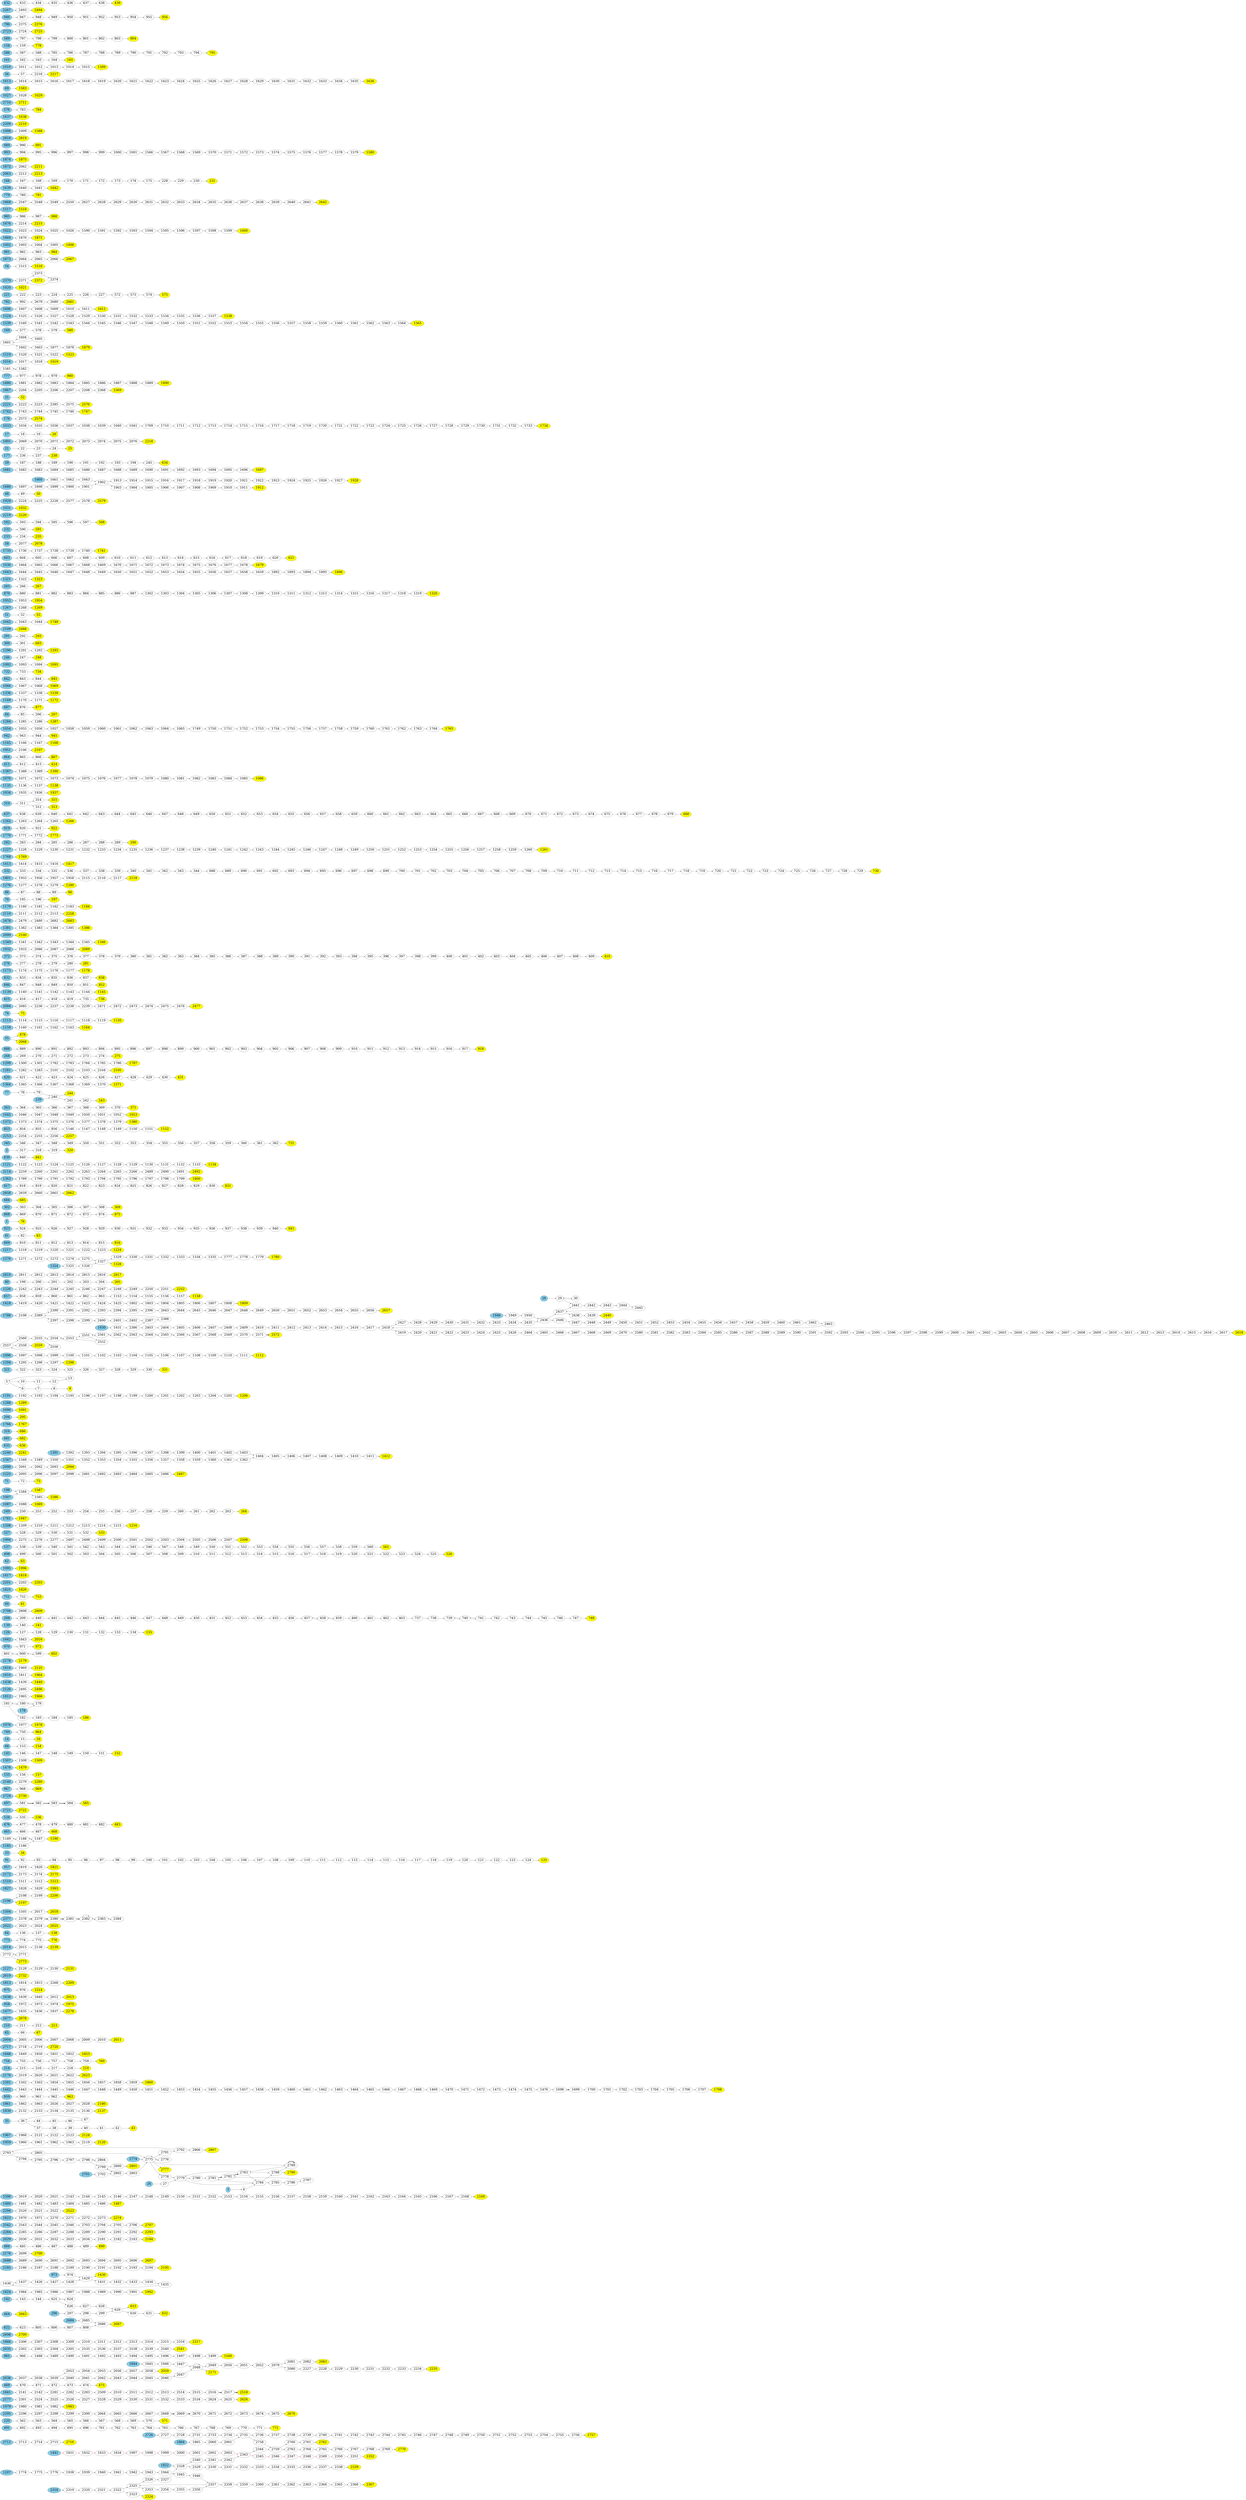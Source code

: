 digraph SpacerGraph {
rankdir="LR";
node [fontsize = 40];
"1441"[style=filled, fillcolor=skyblue]
"1831"
"1832"
"1833"
"1834"
"1997"
"1998"
"1999"
"2000"
"2001"
"2002"
"2003"
"2343"
"2345"
"2346"
"2347"
"2348"
"2349"
"2350"
"2351"
"2352"[style=filled, fillcolor=yellow]
"2712"[style=filled, fillcolor=skyblue]
"2713"
"2714"
"2715"
"2716"[style=filled, fillcolor=yellow]
"491"[style=filled, fillcolor=skyblue]
"492"
"493"
"494"
"495"
"496"
"761"
"762"
"763"
"764"
"765"
"766"
"767"
"768"
"769"
"770"
"771"
"772"[style=filled, fillcolor=yellow]
"2322"
"2325"
"2353"
"2354"
"2355"
"2356"
"2357"
"2358"
"2359"
"2360"
"2361"
"2362"
"2363"
"2364"
"2365"
"2366"
"2367"[style=filled, fillcolor=yellow]
"220"[style=filled, fillcolor=skyblue]
"562"
"563"
"564"
"565"
"566"
"567"
"568"
"569"
"570"
"571"[style=filled, fillcolor=yellow]
"2295"[style=filled, fillcolor=skyblue]
"2296"
"2297"
"2298"
"2299"
"2300"
"2664"
"2665"
"2666"
"2667"
"2668"
"2669"
"2670"
"2671"
"2672"
"2673"
"2674"
"2675"
"2676"[style=filled, fillcolor=yellow]
"2726"[style=filled, fillcolor=skyblue]
"2727"
"2728"
"2731"
"2733"
"2734"
"2735"
"2758"
"2759"
"2763"
"2764"
"2765"
"2766"
"2767"
"2768"
"2769"
"2770"[style=filled, fillcolor=yellow]
"1979"[style=filled, fillcolor=skyblue]
"1980"
"1981"
"1982"
"1983"[style=filled, fillcolor=yellow]
"2177"[style=filled, fillcolor=skyblue]
"2301"
"2524"
"2525"
"2526"
"2527"
"2528"
"2529"
"2530"
"2531"
"2532"
"2533"
"2534"
"2624"
"2625"
"2626"[style=filled, fillcolor=yellow]
"1841"[style=filled, fillcolor=skyblue]
"2141"
"2142"
"2281"
"2282"
"2283"
"2509"
"2510"
"2511"
"2512"
"2513"
"2514"
"2515"
"2516"
"2517"
"2518"[style=filled, fillcolor=yellow]
"469"[style=filled, fillcolor=skyblue]
"470"
"471"
"472"
"473"
"474"
"475"[style=filled, fillcolor=yellow]
"1844"[style=filled, fillcolor=skyblue]
"1845"
"1846"
"1847"
"2048"
"2049"
"2050"
"2051"
"2052"
"2079"
"2081"
"2082"
"2083"[style=filled, fillcolor=yellow]
"965"[style=filled, fillcolor=skyblue]
"966"
"1488"
"1489"
"1490"
"1491"
"1492"
"1493"
"1494"
"1495"
"1496"
"1497"
"1498"
"1499"
"1500"[style=filled, fillcolor=yellow]
"2035"[style=filled, fillcolor=skyblue]
"2302"
"2303"
"2304"
"2305"
"2535"
"2536"
"2537"
"2538"
"2539"
"2540"
"2541"[style=filled, fillcolor=yellow]
"1866"[style=filled, fillcolor=skyblue]
"2306"
"2307"
"2308"
"2309"
"2310"
"2311"
"2312"
"2313"
"2314"
"2315"
"2316"
"2317"[style=filled, fillcolor=yellow]
"2698"[style=filled, fillcolor=skyblue]
"2709"[style=filled, fillcolor=yellow]
"2684"[style=filled, fillcolor=skyblue]
"2685"
"2686"
"464"[style=filled, fillcolor=skyblue]
"2663"[style=filled, fillcolor=yellow]
"142"[style=filled, fillcolor=skyblue]
"143"
"144"
"625"
"624"
"2036"[style=filled, fillcolor=skyblue]
"2037"
"2038"
"2039"
"2053"
"2054"
"2055"
"2056"
"2057"
"2058"
"2059"[style=filled, fillcolor=yellow]
"1824"[style=filled, fillcolor=skyblue]
"1984"
"1985"
"1986"
"1987"
"1988"
"1989"
"1990"
"1991"
"1992"[style=filled, fillcolor=yellow]
"1822"[style=filled, fillcolor=skyblue]
"2328"
"2340"
"2341"
"2342"
"2344"
"2760"
"2761"
"2762"[style=filled, fillcolor=yellow]
"1436"
"1437"
"1426"
"1427"
"1428"
"1429"
"1431"
"1432"
"1433"
"1434"
"1435"
"2185"[style=filled, fillcolor=skyblue]
"2186"
"2187"
"2188"
"2189"
"2190"
"2191"
"2192"
"2193"
"2194"
"2195"[style=filled, fillcolor=yellow]
"2688"[style=filled, fillcolor=skyblue]
"2689"
"2690"
"2691"
"2692"
"2693"
"2694"
"2695"
"2696"
"2697"[style=filled, fillcolor=yellow]
"2176"[style=filled, fillcolor=skyblue]
"2699"
"2700"[style=filled, fillcolor=yellow]
"484"[style=filled, fillcolor=skyblue]
"485"
"486"
"487"
"488"
"489"
"490"[style=filled, fillcolor=yellow]
"2029"[style=filled, fillcolor=skyblue]
"2030"
"2031"
"2032"
"2033"
"2034"
"2181"
"2182"
"2183"
"2184"[style=filled, fillcolor=yellow]
"2284"[style=filled, fillcolor=skyblue]
"2285"
"2286"
"2287"
"2288"
"2289"
"2290"
"2291"
"2292"
"2293"[style=filled, fillcolor=yellow]
"2542"[style=filled, fillcolor=skyblue]
"2543"
"2544"
"2545"
"2546"
"2703"
"2704"
"2705"
"2706"
"2707"[style=filled, fillcolor=yellow]
"1823"[style=filled, fillcolor=skyblue]
"1970"
"1971"
"2270"
"2271"
"2272"
"2273"
"2274"[style=filled, fillcolor=yellow]
"2294"[style=filled, fillcolor=skyblue]
"2520"
"2521"
"2522"
"2523"[style=filled, fillcolor=yellow]
"1480"[style=filled, fillcolor=skyblue]
"1481"
"1482"
"1483"
"1484"
"1485"
"1486"
"1487"[style=filled, fillcolor=yellow]
"1506"[style=filled, fillcolor=skyblue]
"2019"
"2020"
"2021"
"2143"
"2144"
"2145"
"2146"
"2147"
"2148"
"2149"
"2150"
"2151"
"2152"
"2153"
"2154"
"2155"
"2156"
"2157"
"2158"
"2159"
"2160"
"2161"
"2162"
"2163"
"2164"
"2165"
"2166"
"2167"
"2168"
"2169"[style=filled, fillcolor=yellow]
"2793"
"2805"
"2775"
"2791"
"2792"
"2806"
"2807"[style=filled, fillcolor=yellow]
"1959"[style=filled, fillcolor=skyblue]
"1960"
"1961"
"1962"
"1963"
"2119"
"2120"[style=filled, fillcolor=yellow]
"1967"[style=filled, fillcolor=skyblue]
"1968"
"2121"
"2122"
"2123"
"2124"[style=filled, fillcolor=yellow]
"35"[style=filled, fillcolor=skyblue]
"36"
"44"
"45"
"46"
"47"
"37"
"38"
"39"
"40"
"41"
"42"
"43"[style=filled, fillcolor=yellow]
"1830"[style=filled, fillcolor=skyblue]
"2132"
"2133"
"2134"
"2135"
"2136"
"2137"[style=filled, fillcolor=yellow]
"2040"
"2041"
"2042"
"2043"
"2044"
"2045"
"2046"
"2047"
"2171"[style=filled, fillcolor=yellow]
"1861"[style=filled, fillcolor=skyblue]
"1862"
"1863"
"2026"
"2027"
"2028"
"2180"[style=filled, fillcolor=yellow]
"959"[style=filled, fillcolor=skyblue]
"960"
"961"
"962"
"963"[style=filled, fillcolor=yellow]
"1442"[style=filled, fillcolor=skyblue]
"1443"
"1444"
"1445"
"1446"
"1447"
"1448"
"1449"
"1450"
"1451"
"1452"
"1453"
"1454"
"1455"
"1456"
"1457"
"1458"
"1459"
"1460"
"1461"
"1462"
"1463"
"1464"
"1465"
"1466"
"1467"
"1468"
"1469"
"1470"
"1471"
"1472"
"1473"
"1474"
"1475"
"1476"
"1698"
"1699"
"1700"
"1701"
"1702"
"1703"
"1704"
"1705"
"1706"
"1707"
"1708"[style=filled, fillcolor=yellow]
"1854"
"1855"
"1856"
"1857"
"1858"
"1859"
"1860"[style=filled, fillcolor=yellow]
"2318"[style=filled, fillcolor=skyblue]
"2319"
"2320"
"2321"
"2323"
"2324"[style=filled, fillcolor=yellow]
"2170"[style=filled, fillcolor=skyblue]
"2519"
"2620"
"2621"
"2622"
"2623"[style=filled, fillcolor=yellow]
"214"[style=filled, fillcolor=skyblue]
"215"
"216"
"217"
"218"
"219"[style=filled, fillcolor=yellow]
"754"[style=filled, fillcolor=skyblue]
"755"
"756"
"757"
"758"
"759"
"760"[style=filled, fillcolor=yellow]
"1848"[style=filled, fillcolor=skyblue]
"1849"
"1850"
"1851"
"1852"
"1853"[style=filled, fillcolor=yellow]
"2717"[style=filled, fillcolor=skyblue]
"2718"
"2719"
"2720"[style=filled, fillcolor=yellow]
"2004"[style=filled, fillcolor=skyblue]
"2005"
"2006"
"2007"
"2008"
"2009"
"2010"
"2011"[style=filled, fillcolor=yellow]
"65"[style=filled, fillcolor=skyblue]
"66"
"67"[style=filled, fillcolor=yellow]
"210"[style=filled, fillcolor=skyblue]
"211"
"212"
"213"[style=filled, fillcolor=yellow]
"2677"[style=filled, fillcolor=skyblue]
"2678"[style=filled, fillcolor=yellow]
"1477"[style=filled, fillcolor=skyblue]
"1835"
"1836"
"1837"
"2278"[style=filled, fillcolor=yellow]
"958"[style=filled, fillcolor=skyblue]
"1972"
"1973"
"1974"
"1975"[style=filled, fillcolor=yellow]
"1838"[style=filled, fillcolor=skyblue]
"1839"
"1840"
"2012"
"2013"[style=filled, fillcolor=yellow]
"975"[style=filled, fillcolor=skyblue]
"976"
"1514"[style=filled, fillcolor=yellow]
"1813"[style=filled, fillcolor=skyblue]
"1814"
"1815"
"2268"
"2269"[style=filled, fillcolor=yellow]
"2619"[style=filled, fillcolor=skyblue]
"2732"[style=filled, fillcolor=yellow]
"2127"[style=filled, fillcolor=skyblue]
"2128"
"2129"
"2130"
"2131"[style=filled, fillcolor=yellow]
"2772"
"2771"
"2773"[style=filled, fillcolor=yellow]
"2014"[style=filled, fillcolor=skyblue]
"2015"
"2138"
"2139"[style=filled, fillcolor=yellow]
"773"[style=filled, fillcolor=skyblue]
"774"
"775"
"776"[style=filled, fillcolor=yellow]
"64"[style=filled, fillcolor=skyblue]
"136"
"137"
"138"[style=filled, fillcolor=yellow]
"2022"[style=filled, fillcolor=skyblue]
"2023"
"2024"
"2025"[style=filled, fillcolor=yellow]
"2378"
"2379"
"2380"
"2381"
"2382"
"973"[style=filled, fillcolor=skyblue]
"974"
"1430"[style=filled, fillcolor=yellow]
"1504"[style=filled, fillcolor=skyblue]
"1505"
"2017"
"2018"[style=filled, fillcolor=yellow]
"2196"[style=filled, fillcolor=skyblue]
"2198"
"2199"
"2200"[style=filled, fillcolor=yellow]
"1827"[style=filled, fillcolor=skyblue]
"1828"
"1829"
"1993"[style=filled, fillcolor=yellow]
"1510"[style=filled, fillcolor=skyblue]
"1511"
"1512"
"1513"[style=filled, fillcolor=yellow]
"2172"[style=filled, fillcolor=skyblue]
"2173"
"2174"
"2175"[style=filled, fillcolor=yellow]
"957"[style=filled, fillcolor=skyblue]
"1819"
"1820"
"1821"[style=filled, fillcolor=yellow]
"91"[style=filled, fillcolor=skyblue]
"92"
"93"
"94"
"95"
"96"
"97"
"98"
"99"
"100"
"101"
"102"
"103"
"104"
"105"
"106"
"107"
"108"
"109"
"110"
"111"
"112"
"113"
"114"
"115"
"116"
"117"
"118"
"119"
"120"
"121"
"122"
"123"
"124"
"125"[style=filled, fillcolor=yellow]
"33"[style=filled, fillcolor=skyblue]
"34"[style=filled, fillcolor=yellow]
"1189"
"1188"
"1187"
"1190"[style=filled, fillcolor=yellow]
"1501"[style=filled, fillcolor=skyblue]
"1502"
"1503"
"2778"
"2779"
"2780"
"2781"
"2782"
"2783"
"2784"
"2788"
"2790"[style=filled, fillcolor=yellow]
"465"[style=filled, fillcolor=skyblue]
"466"
"467"
"468"[style=filled, fillcolor=yellow]
"476"[style=filled, fillcolor=skyblue]
"477"
"478"
"479"
"480"
"481"
"482"
"483"[style=filled, fillcolor=yellow]
"534"[style=filled, fillcolor=skyblue]
"535"
"536"[style=filled, fillcolor=yellow]
"2721"[style=filled, fillcolor=skyblue]
"2722"[style=filled, fillcolor=yellow]
"497"[style=filled, fillcolor=skyblue]
"581"
"582"
"583"
"584"
"585"[style=filled, fillcolor=yellow]
"2729"[style=filled, fillcolor=skyblue]
"2730"[style=filled, fillcolor=yellow]
"967"[style=filled, fillcolor=skyblue]
"968"
"969"[style=filled, fillcolor=yellow]
"2140"[style=filled, fillcolor=skyblue]
"2279"
"2280"[style=filled, fillcolor=yellow]
"155"[style=filled, fillcolor=skyblue]
"156"
"157"[style=filled, fillcolor=yellow]
"1478"[style=filled, fillcolor=skyblue]
"1479"[style=filled, fillcolor=yellow]
"2701"[style=filled, fillcolor=skyblue]
"2702"
"2802"
"2799"
"2803"
"2777"[style=filled, fillcolor=yellow]
"1507"[style=filled, fillcolor=skyblue]
"1508"
"1509"[style=filled, fillcolor=yellow]
"145"[style=filled, fillcolor=skyblue]
"146"
"147"
"148"
"149"
"150"
"151"
"152"[style=filled, fillcolor=yellow]
"68"[style=filled, fillcolor=skyblue]
"153"
"154"[style=filled, fillcolor=yellow]
"14"[style=filled, fillcolor=skyblue]
"15"
"16"[style=filled, fillcolor=yellow]
"749"[style=filled, fillcolor=skyblue]
"750"
"964"[style=filled, fillcolor=yellow]
"1976"[style=filled, fillcolor=skyblue]
"1977"
"1978"[style=filled, fillcolor=yellow]
"181"
"180"
"179"
"1812"[style=filled, fillcolor=skyblue]
"1965"
"1966"[style=filled, fillcolor=yellow]
"2126"[style=filled, fillcolor=skyblue]
"2495"
"2496"[style=filled, fillcolor=yellow]
"1438"[style=filled, fillcolor=skyblue]
"1439"
"1440"[style=filled, fillcolor=yellow]
"1810"[style=filled, fillcolor=skyblue]
"1811"
"1964"[style=filled, fillcolor=yellow]
"1816"[style=filled, fillcolor=skyblue]
"1969"
"2125"[style=filled, fillcolor=yellow]
"2178"[style=filled, fillcolor=skyblue]
"2179"[style=filled, fillcolor=yellow]
"601"
"600"
"599"
"602"[style=filled, fillcolor=yellow]
"970"[style=filled, fillcolor=skyblue]
"971"
"972"[style=filled, fillcolor=yellow]
"1842"[style=filled, fillcolor=skyblue]
"1843"
"2016"[style=filled, fillcolor=yellow]
"126"[style=filled, fillcolor=skyblue]
"127"
"128"
"129"
"130"
"131"
"132"
"133"
"134"
"135"[style=filled, fillcolor=yellow]
"1864"[style=filled, fillcolor=skyblue]
"1865"
"2060"
"2061"
"2736"
"2737"
"2738"
"2739"
"2740"
"2741"
"2742"
"2743"
"2744"
"2745"
"2746"
"2747"
"2748"
"2749"
"2750"
"2751"
"2752"
"2753"
"2754"
"2755"
"2756"
"2757"[style=filled, fillcolor=yellow]
"139"[style=filled, fillcolor=skyblue]
"140"
"141"[style=filled, fillcolor=yellow]
"208"[style=filled, fillcolor=skyblue]
"209"
"440"
"441"
"442"
"443"
"444"
"445"
"446"
"447"
"448"
"449"
"450"
"451"
"452"
"453"
"454"
"455"
"456"
"457"
"458"
"459"
"460"
"461"
"462"
"463"
"737"
"738"
"739"
"740"
"741"
"742"
"743"
"744"
"745"
"746"
"747"
"748"[style=filled, fillcolor=yellow]
"2808"
"2809"[style=filled, fillcolor=yellow]
"60"[style=filled, fillcolor=skyblue]
"61"[style=filled, fillcolor=yellow]
"751"[style=filled, fillcolor=skyblue]
"752"
"753"[style=filled, fillcolor=yellow]
"1825"[style=filled, fillcolor=skyblue]
"1826"[style=filled, fillcolor=yellow]
"2201"[style=filled, fillcolor=skyblue]
"2202"
"2203"[style=filled, fillcolor=yellow]
"1817"[style=filled, fillcolor=skyblue]
"1818"[style=filled, fillcolor=yellow]
"1995"[style=filled, fillcolor=skyblue]
"1996"[style=filled, fillcolor=yellow]
"62"[style=filled, fillcolor=skyblue]
"63"[style=filled, fillcolor=yellow]
"2197"[style=filled, fillcolor=yellow]
"498"[style=filled, fillcolor=skyblue]
"499"
"500"
"501"
"502"
"503"
"504"
"505"
"506"
"507"
"508"
"509"
"510"
"511"
"512"
"513"
"514"
"515"
"516"
"517"
"518"
"519"
"520"
"521"
"522"
"523"
"524"
"525"
"526"[style=filled, fillcolor=yellow]
"537"[style=filled, fillcolor=skyblue]
"538"
"539"
"540"
"541"
"542"
"543"
"544"
"545"
"546"
"547"
"548"
"549"
"550"
"551"
"552"
"553"
"554"
"555"
"556"
"557"
"558"
"559"
"560"
"561"[style=filled, fillcolor=yellow]
"1994"[style=filled, fillcolor=skyblue]
"2275"
"2276"
"2277"
"2497"
"2498"
"2499"
"2500"
"2501"
"2502"
"2503"
"2504"
"2505"
"2506"
"2507"
"2508"[style=filled, fillcolor=yellow]
"527"[style=filled, fillcolor=skyblue]
"528"
"529"
"530"
"531"
"532"
"533"[style=filled, fillcolor=yellow]
"1208"[style=filled, fillcolor=skyblue]
"1209"
"1210"
"1211"
"1212"
"1213"
"1214"
"1215"
"1216"[style=filled, fillcolor=yellow]
"1781"[style=filled, fillcolor=skyblue]
"1947"[style=filled, fillcolor=yellow]
"249"[style=filled, fillcolor=skyblue]
"250"
"251"
"252"
"253"
"254"
"255"
"256"
"257"
"258"
"259"
"260"
"261"
"262"
"263"
"264"[style=filled, fillcolor=yellow]
"1087"[style=filled, fillcolor=skyblue]
"1088"
"1089"[style=filled, fillcolor=yellow]
"198"[style=filled, fillcolor=skyblue]
"1584"
"1587"[style=filled, fillcolor=yellow]
"71"[style=filled, fillcolor=skyblue]
"72"
"73"[style=filled, fillcolor=yellow]
"1225"[style=filled, fillcolor=skyblue]
"2095"
"2096"
"2097"
"2098"
"2481"
"2482"
"2483"
"2484"
"2485"
"2486"
"2487"[style=filled, fillcolor=yellow]
"2090"[style=filled, fillcolor=skyblue]
"2091"
"2092"
"2093"
"2094"[style=filled, fillcolor=yellow]
"1391"[style=filled, fillcolor=skyblue]
"1392"
"1393"
"1394"
"1395"
"1396"
"1397"
"1398"
"1399"
"1400"
"1401"
"1402"
"1403"
"1404"
"1405"
"1406"
"1407"
"1408"
"1409"
"1410"
"1411"
"1412"[style=filled, fillcolor=yellow]
"2240"[style=filled, fillcolor=skyblue]
"2241"[style=filled, fillcolor=yellow]
"635"[style=filled, fillcolor=skyblue]
"636"[style=filled, fillcolor=yellow]
"681"[style=filled, fillcolor=skyblue]
"682"[style=filled, fillcolor=yellow]
"316"[style=filled, fillcolor=skyblue]
"686"[style=filled, fillcolor=yellow]
"1766"[style=filled, fillcolor=skyblue]
"1767"[style=filled, fillcolor=yellow]
"294"[style=filled, fillcolor=skyblue]
"295"[style=filled, fillcolor=yellow]
"1090"[style=filled, fillcolor=skyblue]
"1091"[style=filled, fillcolor=yellow]
"1288"[style=filled, fillcolor=skyblue]
"1289"[style=filled, fillcolor=yellow]
"2708"[style=filled, fillcolor=skyblue]
"1191"[style=filled, fillcolor=skyblue]
"1192"
"1193"
"1194"
"1195"
"1196"
"1197"
"1198"
"1199"
"1200"
"1201"
"1202"
"1203"
"1204"
"1205"
"1206"[style=filled, fillcolor=yellow]
"2794"
"2795"
"2796"
"2797"
"2798"
"2804"
"2800"
"2801"[style=filled, fillcolor=yellow]
"5"
"10"
"11"
"12"
"13"
"6"
"7"
"8"
"9"[style=filled, fillcolor=yellow]
"2080"
"2227"
"2228"
"2229"
"2230"
"2231"
"2232"
"2233"
"2234"
"2235"[style=filled, fillcolor=yellow]
"321"[style=filled, fillcolor=skyblue]
"322"
"323"
"324"
"325"
"326"
"327"
"328"
"329"
"330"
"331"[style=filled, fillcolor=yellow]
"1294"[style=filled, fillcolor=skyblue]
"1295"
"1296"
"1297"
"1298"[style=filled, fillcolor=yellow]
"1096"[style=filled, fillcolor=skyblue]
"1097"
"1098"
"1099"
"1100"
"1101"
"1102"
"1103"
"1104"
"1105"
"1106"
"1107"
"1108"
"1109"
"1110"
"1111"
"1112"[style=filled, fillcolor=yellow]
"2557"
"2560"
"2555"
"2554"
"2553"
"2551"
"2561"
"2562"
"2563"
"2564"
"2565"
"2566"
"2567"
"2568"
"2569"
"2570"
"2571"
"2572"[style=filled, fillcolor=yellow]
"26"[style=filled, fillcolor=skyblue]
"27"
"1788"[style=filled, fillcolor=skyblue]
"2108"
"2389"
"2397"
"2398"
"2399"
"2400"
"2401"
"2402"
"2387"
"1418"[style=filled, fillcolor=skyblue]
"1419"
"1420"
"1421"
"1422"
"1423"
"1424"
"1425"
"1802"
"1803"
"1804"
"1805"
"1806"
"1807"
"1808"
"1809"[style=filled, fillcolor=yellow]
"3"[style=filled, fillcolor=skyblue]
"4"
"2785"
"2786"
"2787"
"857"[style=filled, fillcolor=skyblue]
"858"
"859"
"860"
"861"
"862"
"863"
"1153"
"1154"
"1155"
"1156"
"1157"
"1158"[style=filled, fillcolor=yellow]
"1226"[style=filled, fillcolor=skyblue]
"2242"
"2243"
"2244"
"2245"
"2246"
"2247"
"2248"
"2249"
"2250"
"2251"
"2252"[style=filled, fillcolor=yellow]
"1207"[style=filled, fillcolor=skyblue]
"1774"
"1775"
"1776"
"1938"
"1939"
"1940"
"1941"
"1942"
"1943"
"1944"
"1945"
"1946"
"2326"
"2327"
"2329"
"2330"
"2331"
"2332"
"2333"
"2334"
"2335"
"2336"
"2337"
"2338"
"2339"[style=filled, fillcolor=yellow]
"80"[style=filled, fillcolor=skyblue]
"199"
"200"
"201"
"202"
"203"
"204"
"205"[style=filled, fillcolor=yellow]
"2810"[style=filled, fillcolor=skyblue]
"2811"
"2812"
"2813"
"2814"
"2815"
"2816"
"2817"[style=filled, fillcolor=yellow]
"1270"[style=filled, fillcolor=skyblue]
"1271"
"1272"
"1273"
"1274"
"1275"
"1327"
"1329"
"1330"
"1331"
"1332"
"1333"
"1334"
"1335"
"1777"
"1778"
"1779"
"1780"[style=filled, fillcolor=yellow]
"1347"[style=filled, fillcolor=skyblue]
"1348"
"1349"
"1350"
"1351"
"1352"
"1353"
"1354"
"1355"
"1356"
"1357"
"1358"
"1359"
"1360"
"1361"
"1362"
"2384"
"2383"
"1217"[style=filled, fillcolor=skyblue]
"1218"
"1219"
"1220"
"1221"
"1222"
"1223"
"1224"[style=filled, fillcolor=yellow]
"809"[style=filled, fillcolor=skyblue]
"810"
"811"
"812"
"813"
"814"
"815"
"816"[style=filled, fillcolor=yellow]
"81"[style=filled, fillcolor=skyblue]
"82"
"83"[style=filled, fillcolor=yellow]
"923"[style=filled, fillcolor=skyblue]
"924"
"925"
"926"
"927"
"928"
"929"
"930"
"931"
"932"
"933"
"934"
"935"
"936"
"937"
"938"
"939"
"940"
"941"[style=filled, fillcolor=yellow]
"2774"[style=filled, fillcolor=skyblue]
"2776"
"2789"
"1"[style=filled, fillcolor=skyblue]
"76"[style=filled, fillcolor=yellow]
"868"[style=filled, fillcolor=skyblue]
"869"
"870"
"871"
"872"
"873"
"874"
"875"[style=filled, fillcolor=yellow]
"302"[style=filled, fillcolor=skyblue]
"303"
"304"
"305"
"306"
"307"
"308"
"309"[style=filled, fillcolor=yellow]
"1930"[style=filled, fillcolor=skyblue]
"1931"
"2386"
"2403"
"2404"
"2405"
"2406"
"2407"
"2408"
"2409"
"2410"
"2411"
"2412"
"2413"
"2414"
"2415"
"2416"
"2417"
"2418"
"2427"
"2428"
"2429"
"2430"
"2431"
"2432"
"2433"
"2434"
"2435"
"2436"
"2446"
"2447"
"2448"
"2449"
"2450"
"2451"
"2452"
"2453"
"2454"
"2455"
"2456"
"2457"
"2458"
"2459"
"2460"
"2461"
"2462"
"2463"
"2419"
"2420"
"2421"
"2422"
"2423"
"2424"
"2425"
"2426"
"2464"
"2465"
"2466"
"2467"
"2468"
"2469"
"2470"
"2580"
"2581"
"2582"
"2583"
"2584"
"2585"
"2586"
"2587"
"2588"
"2589"
"2590"
"2591"
"2592"
"2593"
"2594"
"2595"
"2596"
"2597"
"2598"
"2599"
"2600"
"2601"
"2602"
"2603"
"2604"
"2605"
"2606"
"2607"
"2608"
"2609"
"2610"
"2611"
"2612"
"2613"
"2614"
"2615"
"2616"
"2617"
"2618"[style=filled, fillcolor=yellow]
"684"[style=filled, fillcolor=skyblue]
"685"[style=filled, fillcolor=yellow]
"2658"[style=filled, fillcolor=skyblue]
"2659"
"2660"
"2661"
"2662"[style=filled, fillcolor=yellow]
"817"[style=filled, fillcolor=skyblue]
"818"
"819"
"820"
"821"
"822"
"823"
"824"
"825"
"826"
"827"
"828"
"829"
"830"
"831"[style=filled, fillcolor=yellow]
"296"[style=filled, fillcolor=skyblue]
"297"
"298"
"299"
"629"
"633"[style=filled, fillcolor=yellow]
"1363"[style=filled, fillcolor=skyblue]
"1789"
"1790"
"1791"
"1792"
"1793"
"1794"
"1795"
"1796"
"1797"
"1798"
"1799"
"1800"[style=filled, fillcolor=yellow]
"2114"[style=filled, fillcolor=skyblue]
"2259"
"2260"
"2261"
"2262"
"2263"
"2264"
"2265"
"2266"
"2489"
"2490"
"2491"
"2492"[style=filled, fillcolor=yellow]
"1121"[style=filled, fillcolor=skyblue]
"1122"
"1123"
"1124"
"1125"
"1126"
"1127"
"1128"
"1129"
"1130"
"1131"
"1132"
"1133"
"1134"[style=filled, fillcolor=yellow]
"28"[style=filled, fillcolor=skyblue]
"29"
"30"
"2441"
"2442"
"2443"
"2444"
"2445"
"2437"
"839"[style=filled, fillcolor=skyblue]
"840"
"841"[style=filled, fillcolor=yellow]
"2"[style=filled, fillcolor=skyblue]
"317"
"318"
"319"
"320"[style=filled, fillcolor=yellow]
"345"[style=filled, fillcolor=skyblue]
"346"
"347"
"348"
"349"
"350"
"351"
"352"
"353"
"354"
"355"
"356"
"357"
"358"
"359"
"360"
"361"
"362"
"731"[style=filled, fillcolor=yellow]
"2253"[style=filled, fillcolor=skyblue]
"2254"
"2255"
"2256"
"2257"[style=filled, fillcolor=yellow]
"853"[style=filled, fillcolor=skyblue]
"854"
"855"
"856"
"1146"
"1147"
"1148"
"1149"
"1150"
"1151"
"1152"[style=filled, fillcolor=yellow]
"1372"[style=filled, fillcolor=skyblue]
"1373"
"1374"
"1375"
"1376"
"1377"
"1378"
"1379"
"1380"[style=filled, fillcolor=yellow]
"1045"[style=filled, fillcolor=skyblue]
"1046"
"1047"
"1048"
"1049"
"1050"
"1051"
"1052"
"1053"[style=filled, fillcolor=yellow]
"363"[style=filled, fillcolor=skyblue]
"364"
"365"
"366"
"367"
"368"
"369"
"370"
"371"[style=filled, fillcolor=yellow]
"77"[style=filled, fillcolor=skyblue]
"78"
"79"
"240"
"244"[style=filled, fillcolor=yellow]
"1364"[style=filled, fillcolor=skyblue]
"1365"
"1366"
"1367"
"1368"
"1369"
"1370"
"1371"[style=filled, fillcolor=yellow]
"420"[style=filled, fillcolor=skyblue]
"421"
"422"
"423"
"424"
"425"
"426"
"427"
"428"
"429"
"430"
"431"[style=filled, fillcolor=yellow]
"1281"[style=filled, fillcolor=skyblue]
"1282"
"1283"
"2101"
"2102"
"2103"
"2104"
"2105"[style=filled, fillcolor=yellow]
"1299"[style=filled, fillcolor=skyblue]
"1300"
"1301"
"1782"
"1783"
"1784"
"1785"
"1786"
"1787"[style=filled, fillcolor=yellow]
"1948"[style=filled, fillcolor=skyblue]
"1949"
"1950"
"2438"
"2439"
"2440"[style=filled, fillcolor=yellow]
"268"[style=filled, fillcolor=skyblue]
"269"
"270"
"271"
"272"
"273"
"274"
"275"[style=filled, fillcolor=yellow]
"888"[style=filled, fillcolor=skyblue]
"889"
"890"
"891"
"892"
"893"
"894"
"895"
"896"
"897"
"898"
"899"
"900"
"901"
"902"
"903"
"904"
"905"
"906"
"907"
"908"
"909"
"910"
"911"
"912"
"913"
"914"
"915"
"916"
"917"
"918"[style=filled, fillcolor=yellow]
"55"[style=filled, fillcolor=skyblue]
"878"[style=filled, fillcolor=yellow]
"1159"[style=filled, fillcolor=skyblue]
"1160"
"1161"
"1162"
"1163"
"1164"[style=filled, fillcolor=yellow]
"1113"[style=filled, fillcolor=skyblue]
"1114"
"1115"
"1116"
"1117"
"1118"
"1119"
"1120"[style=filled, fillcolor=yellow]
"74"[style=filled, fillcolor=skyblue]
"75"[style=filled, fillcolor=yellow]
"2084"[style=filled, fillcolor=skyblue]
"2085"
"2236"
"2237"
"2238"
"2239"
"2471"
"2472"
"2473"
"2474"
"2475"
"2476"
"2477"[style=filled, fillcolor=yellow]
"415"[style=filled, fillcolor=skyblue]
"416"
"417"
"418"
"419"
"735"
"736"[style=filled, fillcolor=yellow]
"1139"[style=filled, fillcolor=skyblue]
"1140"
"1141"
"1142"
"1143"
"1144"
"1145"[style=filled, fillcolor=yellow]
"846"[style=filled, fillcolor=skyblue]
"847"
"848"
"849"
"850"
"851"
"852"[style=filled, fillcolor=yellow]
"832"[style=filled, fillcolor=skyblue]
"833"
"834"
"835"
"836"
"837"
"838"[style=filled, fillcolor=yellow]
"1173"[style=filled, fillcolor=skyblue]
"1174"
"1175"
"1176"
"1177"
"1178"[style=filled, fillcolor=yellow]
"276"[style=filled, fillcolor=skyblue]
"277"
"278"
"279"
"280"
"281"[style=filled, fillcolor=yellow]
"372"[style=filled, fillcolor=skyblue]
"373"
"374"
"375"
"376"
"377"
"378"
"379"
"380"
"381"
"382"
"383"
"384"
"385"
"386"
"387"
"388"
"389"
"390"
"391"
"392"
"393"
"394"
"395"
"396"
"397"
"398"
"399"
"400"
"401"
"402"
"403"
"404"
"405"
"406"
"407"
"408"
"409"
"410"[style=filled, fillcolor=yellow]
"1932"[style=filled, fillcolor=skyblue]
"1933"
"2086"
"2087"
"2088"
"2089"[style=filled, fillcolor=yellow]
"1340"[style=filled, fillcolor=skyblue]
"1341"
"1342"
"1343"
"1344"
"1345"
"1346"[style=filled, fillcolor=yellow]
"2099"[style=filled, fillcolor=skyblue]
"2100"[style=filled, fillcolor=yellow]
"1381"[style=filled, fillcolor=skyblue]
"1382"
"1383"
"1384"
"1385"
"1386"[style=filled, fillcolor=yellow]
"2478"[style=filled, fillcolor=skyblue]
"2479"
"2480"
"2682"
"2683"[style=filled, fillcolor=yellow]
"2110"[style=filled, fillcolor=skyblue]
"2111"
"2112"
"2113"
"2258"[style=filled, fillcolor=yellow]
"1179"[style=filled, fillcolor=skyblue]
"1180"
"1181"
"1182"
"1183"
"1184"[style=filled, fillcolor=yellow]
"70"[style=filled, fillcolor=skyblue]
"195"
"196"
"197"[style=filled, fillcolor=yellow]
"1324"[style=filled, fillcolor=skyblue]
"1325"
"1326"
"1328"[style=filled, fillcolor=yellow]
"86"[style=filled, fillcolor=skyblue]
"87"
"88"
"89"
"90"[style=filled, fillcolor=yellow]
"1276"[style=filled, fillcolor=skyblue]
"1277"
"1278"
"1279"
"1280"[style=filled, fillcolor=yellow]
"1801"[style=filled, fillcolor=skyblue]
"1955"
"1956"
"1957"
"1958"
"2115"
"2116"
"2117"
"2118"[style=filled, fillcolor=yellow]
"332"[style=filled, fillcolor=skyblue]
"333"
"334"
"335"
"336"
"337"
"338"
"339"
"340"
"341"
"342"
"343"
"344"
"688"
"689"
"690"
"691"
"692"
"693"
"694"
"695"
"696"
"697"
"698"
"699"
"700"
"701"
"702"
"703"
"704"
"705"
"706"
"707"
"708"
"709"
"710"
"711"
"712"
"713"
"714"
"715"
"716"
"717"
"718"
"719"
"720"
"721"
"722"
"723"
"724"
"725"
"726"
"727"
"728"
"729"
"730"[style=filled, fillcolor=yellow]
"1413"[style=filled, fillcolor=skyblue]
"1414"
"1415"
"1416"
"1417"[style=filled, fillcolor=yellow]
"1768"[style=filled, fillcolor=skyblue]
"1769"[style=filled, fillcolor=yellow]
"1227"[style=filled, fillcolor=skyblue]
"1228"
"1229"
"1230"
"1231"
"1232"
"1233"
"1234"
"1235"
"1236"
"1237"
"1238"
"1239"
"1240"
"1241"
"1242"
"1243"
"1244"
"1245"
"1246"
"1247"
"1248"
"1249"
"1250"
"1251"
"1252"
"1253"
"1254"
"1255"
"1256"
"1257"
"1258"
"1259"
"1260"
"1261"[style=filled, fillcolor=yellow]
"1185"[style=filled, fillcolor=skyblue]
"1186"
"282"[style=filled, fillcolor=skyblue]
"283"
"284"
"285"
"286"
"287"
"288"
"289"
"290"[style=filled, fillcolor=yellow]
"1770"[style=filled, fillcolor=skyblue]
"1771"
"1772"
"1773"[style=filled, fillcolor=yellow]
"919"[style=filled, fillcolor=skyblue]
"920"
"921"
"922"[style=filled, fillcolor=yellow]
"1262"[style=filled, fillcolor=skyblue]
"1263"
"1264"
"1265"
"1266"[style=filled, fillcolor=yellow]
"637"[style=filled, fillcolor=skyblue]
"638"
"639"
"640"
"641"
"642"
"643"
"644"
"645"
"646"
"647"
"648"
"649"
"650"
"651"
"652"
"653"
"654"
"655"
"656"
"657"
"658"
"659"
"660"
"661"
"662"
"663"
"664"
"665"
"666"
"667"
"668"
"669"
"670"
"671"
"672"
"673"
"674"
"675"
"676"
"677"
"678"
"679"
"680"[style=filled, fillcolor=yellow]
"310"[style=filled, fillcolor=skyblue]
"311"
"314"
"315"[style=filled, fillcolor=yellow]
"1934"[style=filled, fillcolor=skyblue]
"1935"
"1936"
"1937"[style=filled, fillcolor=yellow]
"1135"[style=filled, fillcolor=skyblue]
"1136"
"1137"
"1138"[style=filled, fillcolor=yellow]
"1070"[style=filled, fillcolor=skyblue]
"1071"
"1072"
"1073"
"1074"
"1075"
"1076"
"1077"
"1078"
"1079"
"1080"
"1081"
"1082"
"1083"
"1084"
"1085"
"1086"[style=filled, fillcolor=yellow]
"1387"[style=filled, fillcolor=skyblue]
"1388"
"1389"
"1390"[style=filled, fillcolor=yellow]
"411"[style=filled, fillcolor=skyblue]
"412"
"413"
"414"[style=filled, fillcolor=yellow]
"864"[style=filled, fillcolor=skyblue]
"865"
"866"
"867"[style=filled, fillcolor=yellow]
"1951"[style=filled, fillcolor=skyblue]
"2106"
"2107"[style=filled, fillcolor=yellow]
"1165"[style=filled, fillcolor=skyblue]
"1166"
"1167"
"1168"[style=filled, fillcolor=yellow]
"942"[style=filled, fillcolor=skyblue]
"943"
"944"
"945"[style=filled, fillcolor=yellow]
"1054"[style=filled, fillcolor=skyblue]
"1055"
"1056"
"1057"
"1058"
"1059"
"1060"
"1061"
"1062"
"1063"
"1064"
"1065"
"1749"
"1750"
"1751"
"1752"
"1753"
"1754"
"1755"
"1756"
"1757"
"1758"
"1759"
"1760"
"1761"
"1762"
"1763"
"1764"
"1765"[style=filled, fillcolor=yellow]
"1284"[style=filled, fillcolor=skyblue]
"1285"
"1286"
"1287"[style=filled, fillcolor=yellow]
"84"[style=filled, fillcolor=skyblue]
"85"
"206"
"207"[style=filled, fillcolor=yellow]
"687"[style=filled, fillcolor=skyblue]
"876"
"877"[style=filled, fillcolor=yellow]
"1169"[style=filled, fillcolor=skyblue]
"1170"
"1171"
"1172"[style=filled, fillcolor=yellow]
"1336"[style=filled, fillcolor=skyblue]
"1337"
"1338"
"1339"[style=filled, fillcolor=yellow]
"1066"[style=filled, fillcolor=skyblue]
"1067"
"1068"
"1069"[style=filled, fillcolor=yellow]
"842"[style=filled, fillcolor=skyblue]
"843"
"844"
"845"[style=filled, fillcolor=yellow]
"732"[style=filled, fillcolor=skyblue]
"733"
"734"[style=filled, fillcolor=yellow]
"1092"[style=filled, fillcolor=skyblue]
"1093"
"1094"
"1095"[style=filled, fillcolor=yellow]
"312"
"313"[style=filled, fillcolor=yellow]
"246"[style=filled, fillcolor=skyblue]
"247"
"248"[style=filled, fillcolor=yellow]
"1290"[style=filled, fillcolor=skyblue]
"1291"
"1292"
"1293"[style=filled, fillcolor=yellow]
"300"[style=filled, fillcolor=skyblue]
"301"
"683"[style=filled, fillcolor=yellow]
"291"[style=filled, fillcolor=skyblue]
"292"
"293"[style=filled, fillcolor=yellow]
"2109"[style=filled, fillcolor=skyblue]
"2488"[style=filled, fillcolor=yellow]
"1042"[style=filled, fillcolor=skyblue]
"1043"
"1044"
"1748"[style=filled, fillcolor=yellow]
"51"[style=filled, fillcolor=skyblue]
"52"
"53"[style=filled, fillcolor=yellow]
"1267"[style=filled, fillcolor=skyblue]
"1268"
"1269"[style=filled, fillcolor=yellow]
"1952"[style=filled, fillcolor=skyblue]
"1953"
"1954"[style=filled, fillcolor=yellow]
"879"[style=filled, fillcolor=skyblue]
"880"
"881"
"882"
"883"
"884"
"885"
"886"
"887"
"1302"
"1303"
"1304"
"1305"
"1306"
"1307"
"1308"
"1309"
"1310"
"1311"
"1312"
"1313"
"1314"
"1315"
"1316"
"1317"
"1318"
"1319"
"1320"[style=filled, fillcolor=yellow]
"265"[style=filled, fillcolor=skyblue]
"266"
"267"[style=filled, fillcolor=yellow]
"1321"[style=filled, fillcolor=skyblue]
"1322"
"1323"[style=filled, fillcolor=yellow]
"239"[style=filled, fillcolor=skyblue]
"241"
"242"
"243"[style=filled, fillcolor=yellow]
"1643"[style=filled, fillcolor=skyblue]
"1644"
"1645"
"1646"
"1647"
"1648"
"1649"
"1650"
"1651"
"1652"
"1653"
"1654"
"1655"
"1656"
"1657"
"1658"
"1659"
"1892"
"1893"
"1894"
"1895"
"1896"[style=filled, fillcolor=yellow]
"1030"[style=filled, fillcolor=skyblue]
"1664"
"1665"
"1666"
"1667"
"1668"
"1669"
"1670"
"1671"
"1672"
"1673"
"1674"
"1675"
"1676"
"1677"
"1678"
"1679"[style=filled, fillcolor=yellow]
"603"[style=filled, fillcolor=skyblue]
"604"
"605"
"606"
"607"
"608"
"609"
"610"
"611"
"612"
"613"
"614"
"615"
"616"
"617"
"618"
"619"
"620"
"621"[style=filled, fillcolor=yellow]
"1735"[style=filled, fillcolor=skyblue]
"1736"
"1737"
"1738"
"1739"
"1740"
"1741"[style=filled, fillcolor=yellow]
"58"[style=filled, fillcolor=skyblue]
"2077"
"2078"[style=filled, fillcolor=yellow]
"233"[style=filled, fillcolor=skyblue]
"234"
"235"[style=filled, fillcolor=yellow]
"178"[style=filled, fillcolor=skyblue]
"182"
"183"
"184"
"185"
"186"[style=filled, fillcolor=yellow]
"2388"
"2390"
"2391"
"2392"
"2393"
"2394"
"2395"
"2396"
"2643"
"2644"
"2645"
"2646"
"2647"
"2648"
"2649"
"2650"
"2651"
"2652"
"2653"
"2654"
"2655"
"2656"
"2657"[style=filled, fillcolor=yellow]
"232"[style=filled, fillcolor=skyblue]
"590"
"591"[style=filled, fillcolor=yellow]
"592"[style=filled, fillcolor=skyblue]
"593"
"594"
"595"
"596"
"597"
"598"[style=filled, fillcolor=yellow]
"2219"[style=filled, fillcolor=skyblue]
"2220"[style=filled, fillcolor=yellow]
"1031"[style=filled, fillcolor=skyblue]
"1032"[style=filled, fillcolor=yellow]
"626"
"627"
"628"
"630"
"631"
"632"[style=filled, fillcolor=yellow]
"1929"[style=filled, fillcolor=skyblue]
"2224"
"2225"
"2226"
"2577"
"2578"
"2579"[style=filled, fillcolor=yellow]
"48"[style=filled, fillcolor=skyblue]
"49"
"50"[style=filled, fillcolor=yellow]
"1660"[style=filled, fillcolor=skyblue]
"1661"
"1662"
"1663"
"1902"
"1913"
"1914"
"1915"
"1916"
"1917"
"1918"
"1919"
"1920"
"1921"
"1922"
"1923"
"1924"
"1925"
"1926"
"1927"
"1928"[style=filled, fillcolor=yellow]
"622"[style=filled, fillcolor=skyblue]
"623"
"805"
"806"
"807"
"808"
"2687"[style=filled, fillcolor=yellow]
"1681"[style=filled, fillcolor=skyblue]
"1682"
"1683"
"1684"
"1685"
"1686"
"1687"
"1688"
"1689"
"1690"
"1691"
"1692"
"1693"
"1694"
"1695"
"1696"
"1697"[style=filled, fillcolor=yellow]
"1680"[style=filled, fillcolor=skyblue]
"1897"
"1898"
"1899"
"1900"
"1901"
"1903"
"1904"
"1905"
"1906"
"1907"
"1908"
"1909"
"1910"
"1911"
"1912"[style=filled, fillcolor=yellow]
"59"[style=filled, fillcolor=skyblue]
"187"
"188"
"189"
"190"
"191"
"192"
"193"
"194"
"245"
"634"[style=filled, fillcolor=yellow]
"177"[style=filled, fillcolor=skyblue]
"236"
"237"
"238"[style=filled, fillcolor=yellow]
"2377"[style=filled, fillcolor=skyblue]
"21"[style=filled, fillcolor=skyblue]
"22"
"23"
"24"
"25"[style=filled, fillcolor=yellow]
"1891"[style=filled, fillcolor=skyblue]
"2069"
"2070"
"2071"
"2072"
"2073"
"2074"
"2075"
"2076"
"2218"[style=filled, fillcolor=yellow]
"17"[style=filled, fillcolor=skyblue]
"18"
"19"
"20"[style=filled, fillcolor=yellow]
"1033"[style=filled, fillcolor=skyblue]
"1034"
"1035"
"1036"
"1037"
"1038"
"1039"
"1040"
"1041"
"1709"
"1710"
"1711"
"1712"
"1713"
"1714"
"1715"
"1716"
"1717"
"1718"
"1719"
"1720"
"1721"
"1722"
"1723"
"1724"
"1725"
"1726"
"1727"
"1728"
"1729"
"1730"
"1731"
"1732"
"1733"
"1734"[style=filled, fillcolor=yellow]
"176"[style=filled, fillcolor=skyblue]
"2573"
"2574"[style=filled, fillcolor=yellow]
"1742"[style=filled, fillcolor=skyblue]
"1743"
"1744"
"1745"
"1746"
"1747"[style=filled, fillcolor=yellow]
"2221"[style=filled, fillcolor=skyblue]
"2222"
"2223"
"2385"
"2575"
"2576"[style=filled, fillcolor=yellow]
"31"[style=filled, fillcolor=skyblue]
"32"[style=filled, fillcolor=yellow]
"1867"[style=filled, fillcolor=skyblue]
"2204"
"2205"
"2206"
"2207"
"2208"
"2368"
"2369"[style=filled, fillcolor=yellow]
"1880"[style=filled, fillcolor=skyblue]
"1881"
"1882"
"1883"
"1884"
"1885"
"1886"
"1887"
"1888"
"1889"
"1890"[style=filled, fillcolor=yellow]
"777"[style=filled, fillcolor=skyblue]
"977"
"978"
"979"
"980"[style=filled, fillcolor=yellow]
"1581"
"1582"
"1016"[style=filled, fillcolor=skyblue]
"1017"
"1018"
"1019"[style=filled, fillcolor=yellow]
"1519"[style=filled, fillcolor=skyblue]
"1520"
"1521"
"1522"
"1523"[style=filled, fillcolor=yellow]
"1601"
"1604"
"1605"
"1602"
"1603"
"1877"
"1878"
"1879"[style=filled, fillcolor=yellow]
"160"[style=filled, fillcolor=skyblue]
"577"
"578"
"579"
"580"[style=filled, fillcolor=yellow]
"1539"[style=filled, fillcolor=skyblue]
"1540"
"1541"
"1542"
"1543"
"1544"
"1545"
"1546"
"1547"
"1548"
"1549"
"1550"
"1551"
"1552"
"1553"
"1554"
"1555"
"1556"
"1557"
"1558"
"1559"
"1560"
"1561"
"1562"
"1563"
"1564"
"1565"[style=filled, fillcolor=yellow]
"1524"[style=filled, fillcolor=skyblue]
"1525"
"1526"
"1527"
"1528"
"1529"
"1530"
"1531"
"1532"
"1533"
"1534"
"1535"
"1536"
"1537"
"1538"[style=filled, fillcolor=yellow]
"1606"[style=filled, fillcolor=skyblue]
"1607"
"1608"
"1609"
"1610"
"1611"
"1612"[style=filled, fillcolor=yellow]
"782"[style=filled, fillcolor=skyblue]
"992"
"2679"
"2680"
"2681"[style=filled, fillcolor=yellow]
"1007"[style=filled, fillcolor=skyblue]
"1585"
"1586"[style=filled, fillcolor=yellow]
"221"[style=filled, fillcolor=skyblue]
"222"
"223"
"224"
"225"
"226"
"227"
"572"
"573"
"574"
"575"[style=filled, fillcolor=yellow]
"1020"[style=filled, fillcolor=skyblue]
"1021"[style=filled, fillcolor=yellow]
"2370"[style=filled, fillcolor=skyblue]
"2371"
"2373"
"2374"
"2372"[style=filled, fillcolor=yellow]
"54"[style=filled, fillcolor=skyblue]
"1515"
"1516"[style=filled, fillcolor=yellow]
"1873"[style=filled, fillcolor=skyblue]
"2064"
"2065"
"2066"
"2067"[style=filled, fillcolor=yellow]
"981"[style=filled, fillcolor=skyblue]
"982"
"983"
"984"[style=filled, fillcolor=yellow]
"1002"[style=filled, fillcolor=skyblue]
"1003"
"1004"
"1005"
"1006"[style=filled, fillcolor=yellow]
"1869"[style=filled, fillcolor=skyblue]
"1870"
"1871"[style=filled, fillcolor=yellow]
"1022"[style=filled, fillcolor=skyblue]
"1023"
"1024"
"1025"
"1026"
"1590"
"1591"
"1592"
"1593"
"1594"
"1595"
"1596"
"1597"
"1598"
"1599"
"1600"[style=filled, fillcolor=yellow]
"1876"[style=filled, fillcolor=skyblue]
"2214"
"2215"[style=filled, fillcolor=yellow]
"985"[style=filled, fillcolor=skyblue]
"986"
"987"
"988"[style=filled, fillcolor=yellow]
"1517"[style=filled, fillcolor=skyblue]
"1518"[style=filled, fillcolor=yellow]
"1868"[style=filled, fillcolor=skyblue]
"2547"
"2548"
"2549"
"2550"
"2627"
"2628"
"2629"
"2630"
"2631"
"2632"
"2633"
"2634"
"2635"
"2636"
"2637"
"2638"
"2639"
"2640"
"2641"
"2642"[style=filled, fillcolor=yellow]
"779"[style=filled, fillcolor=skyblue]
"780"
"781"[style=filled, fillcolor=yellow]
"1639"[style=filled, fillcolor=skyblue]
"1640"
"1641"
"1642"[style=filled, fillcolor=yellow]
"166"[style=filled, fillcolor=skyblue]
"167"
"168"
"169"
"170"
"171"
"172"
"173"
"174"
"175"
"228"
"229"
"230"
"231"[style=filled, fillcolor=yellow]
"2063"[style=filled, fillcolor=skyblue]
"2212"
"2213"[style=filled, fillcolor=yellow]
"1872"[style=filled, fillcolor=skyblue]
"2062"
"2211"[style=filled, fillcolor=yellow]
"1874"[style=filled, fillcolor=skyblue]
"1875"[style=filled, fillcolor=yellow]
"993"[style=filled, fillcolor=skyblue]
"994"
"995"
"996"
"997"
"998"
"999"
"1000"
"1001"
"1566"
"1567"
"1568"
"1569"
"1570"
"1571"
"1572"
"1573"
"1574"
"1575"
"1576"
"1577"
"1578"
"1579"
"1580"[style=filled, fillcolor=yellow]
"989"[style=filled, fillcolor=skyblue]
"990"
"991"[style=filled, fillcolor=yellow]
"2818"[style=filled, fillcolor=skyblue]
"2819"[style=filled, fillcolor=yellow]
"1008"[style=filled, fillcolor=skyblue]
"1009"
"1588"[style=filled, fillcolor=yellow]
"2209"[style=filled, fillcolor=skyblue]
"2210"[style=filled, fillcolor=yellow]
"1637"[style=filled, fillcolor=skyblue]
"1638"[style=filled, fillcolor=yellow]
"576"[style=filled, fillcolor=skyblue]
"783"
"784"[style=filled, fillcolor=yellow]
"2710"[style=filled, fillcolor=skyblue]
"2711"[style=filled, fillcolor=yellow]
"1027"[style=filled, fillcolor=skyblue]
"1028"
"1029"[style=filled, fillcolor=yellow]
"69"[style=filled, fillcolor=skyblue]
"1583"[style=filled, fillcolor=yellow]
"1613"[style=filled, fillcolor=skyblue]
"1614"
"1615"
"1616"
"1617"
"1618"
"1619"
"1620"
"1621"
"1622"
"1623"
"1624"
"1625"
"1626"
"1627"
"1628"
"1629"
"1630"
"1631"
"1632"
"1633"
"1634"
"1635"
"1636"[style=filled, fillcolor=yellow]
"56"[style=filled, fillcolor=skyblue]
"57"
"2216"
"2217"[style=filled, fillcolor=yellow]
"2068"[style=filled, fillcolor=yellow]
"1010"[style=filled, fillcolor=skyblue]
"1011"
"1012"
"1013"
"1014"
"1015"
"1589"[style=filled, fillcolor=yellow]
"161"[style=filled, fillcolor=skyblue]
"162"
"163"
"164"
"165"[style=filled, fillcolor=yellow]
"586"[style=filled, fillcolor=skyblue]
"587"
"588"
"785"
"786"
"787"
"788"
"789"
"790"
"791"
"792"
"793"
"794"
"795"[style=filled, fillcolor=yellow]
"158"[style=filled, fillcolor=skyblue]
"159"
"778"[style=filled, fillcolor=yellow]
"2552"
"2556"
"2558"
"2559"[style=filled, fillcolor=yellow]
"589"[style=filled, fillcolor=skyblue]
"797"
"798"
"799"
"800"
"801"
"802"
"803"
"804"[style=filled, fillcolor=yellow]
"2723"[style=filled, fillcolor=skyblue]
"2724"
"2725"[style=filled, fillcolor=yellow]
"796"[style=filled, fillcolor=skyblue]
"2375"
"2376"[style=filled, fillcolor=yellow]
"946"[style=filled, fillcolor=skyblue]
"947"
"948"
"949"
"950"
"951"
"952"
"953"
"954"
"955"
"956"[style=filled, fillcolor=yellow]
"2267"[style=filled, fillcolor=skyblue]
"2493"
"2494"[style=filled, fillcolor=yellow]
"432"[style=filled, fillcolor=skyblue]
"433"
"434"
"435"
"436"
"437"
"438"
"439"[style=filled, fillcolor=yellow]
"1441" -> "1831" [color=red, penwidth=1]
"1831" -> "1832" [color=red, penwidth=1]
"1832" -> "1833" [color=red, penwidth=1]
"1833" -> "1834" [color=red, penwidth=1]
"1834" -> "1997" [color=red, penwidth=1]
"1997" -> "1998" [color=red, penwidth=1]
"1998" -> "1999" [color=red, penwidth=1]
"1999" -> "2000" [color=red, penwidth=1]
"2000" -> "2001" [color=red, penwidth=1]
"2001" -> "2002" [color=red, penwidth=1]
"2002" -> "2003" [color=red, penwidth=1]
"2003" -> "2343" [color=red, penwidth=1]
"2343" -> "2345" [color=red, penwidth=1]
"2343" -> "2344" [penwidth=1]
"2345" -> "2346" [color=red, penwidth=1]
"2346" -> "2347" [color=red, penwidth=1]
"2347" -> "2348" [color=red, penwidth=1]
"2348" -> "2349" [color=red, penwidth=1]
"2349" -> "2350" [color=red, penwidth=1]
"2350" -> "2351" [color=red, penwidth=1]
"2351" -> "2352" [color=red, penwidth=1]
"2712" -> "2713" [penwidth=1]
"2713" -> "2714" [penwidth=1]
"2714" -> "2715" [penwidth=1]
"2715" -> "2716" [penwidth=1]
"491" -> "492" [penwidth=1]
"492" -> "493" [penwidth=1]
"493" -> "494" [penwidth=1]
"494" -> "495" [penwidth=1]
"495" -> "496" [penwidth=1]
"496" -> "761" [penwidth=1]
"761" -> "762" [penwidth=1]
"762" -> "763" [penwidth=1]
"763" -> "764" [penwidth=1]
"764" -> "765" [penwidth=1]
"765" -> "766" [penwidth=1]
"766" -> "767" [penwidth=1]
"767" -> "768" [penwidth=1]
"768" -> "769" [penwidth=1]
"769" -> "770" [penwidth=1]
"770" -> "771" [penwidth=1]
"771" -> "772" [penwidth=1]
"2322" -> "2325" [penwidth=1]
"2322" -> "2323" [penwidth=1]
"2325" -> "2353" [penwidth=1]
"2325" -> "2326" [penwidth=1]
"2353" -> "2354" [penwidth=1]
"2354" -> "2355" [penwidth=1]
"2355" -> "2356" [penwidth=1]
"2356" -> "2357" [penwidth=1]
"2357" -> "2325" [penwidth=1]
"2357" -> "2358" [penwidth=1]
"2358" -> "2359" [penwidth=1]
"2359" -> "2360" [penwidth=1]
"2360" -> "2361" [penwidth=1]
"2361" -> "2362" [penwidth=1]
"2362" -> "2363" [penwidth=1]
"2363" -> "2364" [penwidth=1]
"2364" -> "2365" [penwidth=1]
"2365" -> "2366" [penwidth=1]
"2366" -> "2367" [penwidth=1]
"220" -> "562" [penwidth=1]
"562" -> "563" [penwidth=1]
"563" -> "564" [penwidth=1]
"564" -> "565" [penwidth=1]
"565" -> "566" [penwidth=1]
"566" -> "567" [penwidth=1]
"567" -> "568" [penwidth=1]
"568" -> "569" [penwidth=1]
"569" -> "570" [penwidth=1]
"570" -> "571" [penwidth=1]
"2295" -> "2296" [penwidth=1]
"2296" -> "2297" [penwidth=1]
"2297" -> "2298" [penwidth=1]
"2298" -> "2299" [penwidth=1]
"2299" -> "2300" [penwidth=1]
"2300" -> "2664" [penwidth=1]
"2664" -> "2665" [penwidth=1]
"2665" -> "2666" [penwidth=1]
"2666" -> "2667" [penwidth=1]
"2667" -> "2668" [penwidth=1]
"2668" -> "2669" [penwidth=4]
"2669" -> "2670" [penwidth=4]
"2670" -> "2671" [penwidth=1]
"2671" -> "2672" [penwidth=1]
"2672" -> "2673" [penwidth=1]
"2673" -> "2674" [penwidth=1]
"2674" -> "2675" [penwidth=1]
"2675" -> "2676" [penwidth=1]
"2726" -> "2727" [penwidth=1]
"2727" -> "2728" [penwidth=1]
"2728" -> "2731" [penwidth=1]
"2731" -> "2733" [penwidth=1]
"2733" -> "2734" [penwidth=1]
"2734" -> "2735" [penwidth=1]
"2735" -> "2758" [penwidth=1]
"2735" -> "2736" [penwidth=1]
"2758" -> "2759" [penwidth=1]
"2759" -> "2763" [penwidth=1]
"2759" -> "2760" [penwidth=1]
"2763" -> "2764" [penwidth=1]
"2764" -> "2765" [penwidth=1]
"2765" -> "2766" [penwidth=1]
"2766" -> "2767" [penwidth=1]
"2767" -> "2768" [penwidth=1]
"2768" -> "2769" [penwidth=1]
"2769" -> "2770" [penwidth=1]
"1979" -> "1980" [penwidth=1]
"1980" -> "1981" [penwidth=1]
"1981" -> "1982" [penwidth=1]
"1982" -> "1983" [penwidth=1]
"2177" -> "2301" [penwidth=1]
"2301" -> "2524" [penwidth=1]
"2524" -> "2525" [penwidth=1]
"2525" -> "2526" [penwidth=1]
"2526" -> "2527" [penwidth=1]
"2527" -> "2528" [penwidth=1]
"2528" -> "2529" [penwidth=1]
"2529" -> "2530" [penwidth=1]
"2530" -> "2531" [penwidth=1]
"2531" -> "2532" [penwidth=1]
"2532" -> "2533" [penwidth=1]
"2533" -> "2534" [penwidth=1]
"2534" -> "2624" [penwidth=1]
"2624" -> "2625" [penwidth=1]
"2625" -> "2626" [penwidth=1]
"1841" -> "2141" [penwidth=1]
"2141" -> "2142" [penwidth=1]
"2142" -> "2281" [penwidth=1]
"2281" -> "2282" [penwidth=1]
"2282" -> "2283" [penwidth=1]
"2283" -> "2509" [penwidth=1]
"2509" -> "2510" [penwidth=1]
"2510" -> "2511" [penwidth=1]
"2511" -> "2512" [penwidth=1]
"2512" -> "2513" [penwidth=1]
"2513" -> "2514" [penwidth=1]
"2514" -> "2515" [penwidth=1]
"2515" -> "2516" [penwidth=1]
"2516" -> "2517" [penwidth=4]
"2517" -> "2518" [penwidth=4]
"469" -> "470" [penwidth=1]
"470" -> "471" [penwidth=1]
"471" -> "472" [penwidth=1]
"472" -> "473" [penwidth=1]
"473" -> "474" [penwidth=1]
"474" -> "475" [penwidth=1]
"1844" -> "1845" [penwidth=1]
"1845" -> "1846" [penwidth=1]
"1846" -> "1847" [penwidth=1]
"1847" -> "2048" [penwidth=1]
"2048" -> "2048" [penwidth=1]
"2048" -> "2049" [penwidth=1]
"2048" -> "2171" [penwidth=1]
"2049" -> "2050" [penwidth=1]
"2050" -> "2051" [penwidth=1]
"2051" -> "2052" [penwidth=1]
"2052" -> "2079" [penwidth=1]
"2079" -> "2081" [penwidth=1]
"2079" -> "2080" [penwidth=1]
"2081" -> "2082" [penwidth=1]
"2082" -> "2083" [penwidth=1]
"965" -> "966" [penwidth=1]
"966" -> "1488" [penwidth=1]
"1488" -> "1489" [penwidth=1]
"1489" -> "1490" [penwidth=1]
"1490" -> "1491" [penwidth=1]
"1491" -> "1492" [penwidth=1]
"1492" -> "1493" [penwidth=1]
"1493" -> "1494" [penwidth=1]
"1494" -> "1495" [penwidth=1]
"1495" -> "1496" [penwidth=1]
"1496" -> "1497" [penwidth=1]
"1497" -> "1498" [penwidth=1]
"1498" -> "1499" [penwidth=1]
"1499" -> "1500" [penwidth=1]
"2035" -> "2302" [penwidth=1]
"2302" -> "2303" [penwidth=1]
"2303" -> "2304" [penwidth=1]
"2304" -> "2305" [penwidth=1]
"2305" -> "2535" [penwidth=1]
"2535" -> "2536" [penwidth=1]
"2536" -> "2537" [penwidth=1]
"2537" -> "2538" [penwidth=1]
"2538" -> "2539" [penwidth=1]
"2539" -> "2540" [penwidth=1]
"2540" -> "2541" [penwidth=1]
"1866" -> "2306" [penwidth=1]
"2306" -> "2307" [penwidth=1]
"2307" -> "2308" [penwidth=1]
"2308" -> "2309" [penwidth=1]
"2309" -> "2310" [penwidth=1]
"2310" -> "2311" [penwidth=1]
"2311" -> "2312" [penwidth=1]
"2312" -> "2313" [penwidth=1]
"2313" -> "2314" [penwidth=1]
"2314" -> "2315" [penwidth=1]
"2315" -> "2316" [penwidth=1]
"2316" -> "2317" [penwidth=1]
"2698" -> "2709" [penwidth=1]
"2684" -> "2685" [penwidth=1]
"2685" -> "2686" [penwidth=1]
"2686" -> "2687" [penwidth=1]
"464" -> "2663" [penwidth=1]
"2663" -> "2663" [penwidth=1]
"142" -> "143" [penwidth=1]
"143" -> "144" [penwidth=1]
"144" -> "625" [penwidth=1]
"625" -> "624" [penwidth=1]
"625" -> "626" [penwidth=1]
"624" -> "625" [penwidth=1]
"2036" -> "2037" [penwidth=1]
"2037" -> "2038" [penwidth=1]
"2038" -> "2039" [penwidth=1]
"2039" -> "2053" [penwidth=1]
"2039" -> "2040" [penwidth=1]
"2053" -> "2054" [penwidth=1]
"2054" -> "2055" [penwidth=1]
"2055" -> "2056" [penwidth=1]
"2056" -> "2057" [penwidth=1]
"2057" -> "2058" [penwidth=1]
"2058" -> "2059" [penwidth=1]
"1824" -> "1984" [penwidth=1]
"1984" -> "1985" [penwidth=1]
"1985" -> "1986" [penwidth=1]
"1986" -> "1987" [penwidth=1]
"1987" -> "1988" [penwidth=1]
"1988" -> "1989" [penwidth=1]
"1989" -> "1990" [penwidth=1]
"1990" -> "1991" [penwidth=1]
"1991" -> "1992" [penwidth=1]
"1822" -> "2328" [penwidth=1]
"2328" -> "2340" [penwidth=1]
"2328" -> "2329" [penwidth=1]
"2340" -> "2341" [penwidth=1]
"2341" -> "2342" [penwidth=1]
"2342" -> "2343" [penwidth=1]
"2344" -> "2759" [penwidth=1]
"2760" -> "2761" [penwidth=1]
"2761" -> "2762" [penwidth=1]
"1436" -> "1437" [penwidth=1]
"1437" -> "1426" [penwidth=1]
"1426" -> "1427" [penwidth=1]
"1427" -> "1428" [penwidth=1]
"1428" -> "1429" [penwidth=1]
"1429" -> "1431" [penwidth=1]
"1429" -> "1430" [penwidth=1]
"1431" -> "1432" [penwidth=1]
"1432" -> "1433" [penwidth=1]
"1433" -> "1434" [penwidth=1]
"1434" -> "1435" [penwidth=1]
"1435" -> "1436" [penwidth=1]
"2185" -> "2186" [penwidth=1]
"2186" -> "2187" [penwidth=1]
"2187" -> "2188" [penwidth=1]
"2188" -> "2189" [penwidth=1]
"2189" -> "2190" [penwidth=1]
"2190" -> "2191" [penwidth=1]
"2191" -> "2192" [penwidth=1]
"2192" -> "2193" [penwidth=1]
"2193" -> "2194" [penwidth=1]
"2194" -> "2195" [penwidth=1]
"2688" -> "2689" [penwidth=1]
"2689" -> "2690" [penwidth=1]
"2690" -> "2691" [penwidth=1]
"2691" -> "2692" [penwidth=1]
"2692" -> "2693" [penwidth=1]
"2693" -> "2694" [penwidth=1]
"2694" -> "2695" [penwidth=1]
"2695" -> "2696" [penwidth=1]
"2696" -> "2697" [penwidth=1]
"2176" -> "2699" [penwidth=1]
"2699" -> "2700" [penwidth=1]
"484" -> "485" [penwidth=1]
"485" -> "486" [penwidth=1]
"486" -> "487" [penwidth=1]
"487" -> "488" [penwidth=1]
"488" -> "489" [penwidth=1]
"489" -> "490" [penwidth=1]
"2029" -> "2030" [penwidth=1]
"2030" -> "2031" [penwidth=1]
"2031" -> "2032" [penwidth=1]
"2032" -> "2033" [penwidth=1]
"2033" -> "2034" [penwidth=1]
"2034" -> "2181" [penwidth=1]
"2181" -> "2182" [penwidth=1]
"2182" -> "2183" [penwidth=1]
"2183" -> "2184" [penwidth=1]
"2284" -> "2285" [penwidth=1]
"2285" -> "2286" [penwidth=1]
"2286" -> "2287" [penwidth=1]
"2287" -> "2288" [penwidth=1]
"2288" -> "2289" [penwidth=1]
"2289" -> "2290" [penwidth=1]
"2290" -> "2291" [penwidth=1]
"2291" -> "2292" [penwidth=1]
"2292" -> "2293" [penwidth=1]
"2542" -> "2543" [penwidth=1]
"2543" -> "2544" [penwidth=1]
"2544" -> "2545" [penwidth=1]
"2545" -> "2546" [penwidth=1]
"2546" -> "2703" [penwidth=1]
"2703" -> "2704" [penwidth=1]
"2704" -> "2705" [penwidth=1]
"2705" -> "2706" [penwidth=1]
"2706" -> "2707" [penwidth=1]
"1823" -> "1970" [penwidth=1]
"1970" -> "1971" [penwidth=1]
"1971" -> "2270" [penwidth=1]
"2270" -> "2271" [penwidth=1]
"2271" -> "2272" [penwidth=1]
"2272" -> "2273" [penwidth=1]
"2273" -> "2274" [penwidth=1]
"2294" -> "2520" [penwidth=1]
"2520" -> "2521" [penwidth=1]
"2521" -> "2522" [penwidth=1]
"2522" -> "2523" [penwidth=1]
"1480" -> "1481" [penwidth=1]
"1481" -> "1482" [penwidth=1]
"1482" -> "1483" [penwidth=1]
"1483" -> "1484" [penwidth=1]
"1484" -> "1485" [penwidth=1]
"1485" -> "1486" [penwidth=1]
"1486" -> "1487" [penwidth=1]
"1506" -> "2019" [penwidth=1]
"2019" -> "2020" [penwidth=1]
"2020" -> "2021" [penwidth=1]
"2021" -> "2143" [penwidth=1]
"2143" -> "2144" [penwidth=1]
"2144" -> "2145" [penwidth=1]
"2145" -> "2146" [penwidth=1]
"2146" -> "2147" [penwidth=1]
"2147" -> "2148" [penwidth=1]
"2148" -> "2149" [penwidth=1]
"2149" -> "2150" [penwidth=1]
"2150" -> "2151" [penwidth=1]
"2151" -> "2152" [penwidth=1]
"2152" -> "2153" [penwidth=1]
"2153" -> "2154" [penwidth=1]
"2154" -> "2155" [penwidth=1]
"2155" -> "2156" [penwidth=1]
"2156" -> "2157" [penwidth=1]
"2157" -> "2158" [penwidth=1]
"2158" -> "2159" [penwidth=1]
"2159" -> "2160" [penwidth=1]
"2160" -> "2161" [penwidth=1]
"2161" -> "2162" [penwidth=1]
"2162" -> "2163" [penwidth=1]
"2163" -> "2164" [penwidth=1]
"2164" -> "2165" [penwidth=1]
"2165" -> "2166" [penwidth=1]
"2166" -> "2167" [penwidth=1]
"2167" -> "2168" [penwidth=1]
"2168" -> "2169" [penwidth=1]
"2793" -> "2805" [penwidth=1]
"2793" -> "2794" [penwidth=1]
"2805" -> "2775" [penwidth=1]
"2775" -> "2775" [penwidth=1]
"2775" -> "2791" [penwidth=1]
"2775" -> "2778" [penwidth=1]
"2775" -> "2777" [penwidth=1]
"2775" -> "2776" [penwidth=1]
"2775" -> "2789" [penwidth=1]
"2791" -> "2792" [penwidth=1]
"2792" -> "2793" [penwidth=1]
"2792" -> "2806" [penwidth=1]
"2806" -> "2807" [penwidth=1]
"1959" -> "1960" [penwidth=1]
"1960" -> "1961" [penwidth=1]
"1961" -> "1962" [penwidth=1]
"1962" -> "1963" [penwidth=1]
"1963" -> "2119" [penwidth=1]
"2119" -> "2120" [penwidth=1]
"1967" -> "1968" [penwidth=1]
"1968" -> "2121" [penwidth=1]
"2121" -> "2122" [penwidth=1]
"2122" -> "2123" [penwidth=1]
"2123" -> "2124" [penwidth=1]
"35" -> "36" [penwidth=1]
"36" -> "44" [penwidth=1]
"36" -> "37" [penwidth=1]
"44" -> "45" [penwidth=1]
"45" -> "46" [penwidth=1]
"46" -> "47" [penwidth=1]
"47" -> "36" [penwidth=1]
"37" -> "38" [penwidth=1]
"38" -> "39" [penwidth=1]
"39" -> "40" [penwidth=1]
"40" -> "41" [penwidth=1]
"41" -> "42" [penwidth=1]
"42" -> "43" [penwidth=1]
"1830" -> "2132" [penwidth=1]
"2132" -> "2133" [penwidth=1]
"2133" -> "2134" [penwidth=1]
"2134" -> "2135" [penwidth=1]
"2135" -> "2136" [penwidth=1]
"2136" -> "2137" [penwidth=1]
"2040" -> "2041" [penwidth=1]
"2041" -> "2042" [penwidth=1]
"2042" -> "2043" [penwidth=1]
"2043" -> "2044" [penwidth=1]
"2044" -> "2045" [penwidth=1]
"2045" -> "2046" [penwidth=1]
"2046" -> "2047" [penwidth=1]
"2047" -> "2048" [penwidth=1]
"1861" -> "1862" [penwidth=1]
"1862" -> "1863" [penwidth=1]
"1863" -> "2026" [penwidth=1]
"2026" -> "2027" [penwidth=1]
"2027" -> "2028" [penwidth=1]
"2028" -> "2180" [penwidth=1]
"959" -> "960" [penwidth=1]
"960" -> "961" [penwidth=1]
"961" -> "962" [penwidth=1]
"962" -> "963" [penwidth=1]
"1442" -> "1443" [penwidth=1]
"1443" -> "1444" [penwidth=1]
"1444" -> "1445" [penwidth=1]
"1445" -> "1446" [penwidth=1]
"1446" -> "1447" [penwidth=1]
"1447" -> "1448" [penwidth=1]
"1448" -> "1449" [penwidth=1]
"1449" -> "1450" [penwidth=1]
"1450" -> "1451" [penwidth=1]
"1451" -> "1452" [penwidth=1]
"1452" -> "1453" [penwidth=1]
"1453" -> "1454" [penwidth=1]
"1454" -> "1455" [penwidth=1]
"1455" -> "1456" [penwidth=1]
"1456" -> "1457" [penwidth=1]
"1457" -> "1458" [penwidth=1]
"1458" -> "1459" [penwidth=1]
"1459" -> "1460" [penwidth=1]
"1460" -> "1461" [penwidth=1]
"1461" -> "1462" [penwidth=1]
"1462" -> "1463" [penwidth=1]
"1463" -> "1464" [penwidth=1]
"1464" -> "1465" [penwidth=1]
"1465" -> "1466" [penwidth=1]
"1466" -> "1467" [penwidth=1]
"1467" -> "1468" [penwidth=1]
"1468" -> "1469" [penwidth=1]
"1469" -> "1470" [penwidth=1]
"1470" -> "1471" [penwidth=1]
"1471" -> "1472" [penwidth=1]
"1472" -> "1473" [penwidth=1]
"1473" -> "1474" [penwidth=1]
"1474" -> "1475" [penwidth=1]
"1475" -> "1476" [penwidth=1]
"1476" -> "1698" [penwidth=1]
"1698" -> "1699" [penwidth=4]
"1699" -> "1700" [penwidth=1]
"1700" -> "1701" [penwidth=1]
"1701" -> "1702" [penwidth=1]
"1702" -> "1703" [penwidth=1]
"1703" -> "1704" [penwidth=1]
"1704" -> "1705" [penwidth=1]
"1705" -> "1706" [penwidth=1]
"1706" -> "1707" [penwidth=1]
"1707" -> "1708" [penwidth=1]
"1854" -> "1855" [penwidth=1]
"1855" -> "1856" [penwidth=1]
"1856" -> "1857" [penwidth=1]
"1857" -> "1858" [penwidth=1]
"1858" -> "1859" [penwidth=1]
"1859" -> "1860" [penwidth=1]
"2318" -> "2319" [penwidth=1]
"2319" -> "2320" [penwidth=1]
"2320" -> "2321" [penwidth=1]
"2321" -> "2322" [penwidth=1]
"2323" -> "2324" [penwidth=1]
"2170" -> "2519" [penwidth=1]
"2519" -> "2620" [penwidth=1]
"2620" -> "2621" [penwidth=1]
"2621" -> "2622" [penwidth=1]
"2622" -> "2623" [penwidth=1]
"214" -> "215" [penwidth=1]
"215" -> "216" [penwidth=1]
"216" -> "217" [penwidth=1]
"217" -> "218" [penwidth=1]
"218" -> "219" [penwidth=1]
"754" -> "755" [penwidth=1]
"755" -> "756" [penwidth=1]
"756" -> "757" [penwidth=1]
"757" -> "758" [penwidth=1]
"758" -> "759" [penwidth=1]
"759" -> "760" [penwidth=1]
"1848" -> "1849" [penwidth=1]
"1849" -> "1850" [penwidth=1]
"1850" -> "1851" [penwidth=1]
"1851" -> "1852" [penwidth=1]
"1852" -> "1853" [penwidth=1]
"2717" -> "2718" [penwidth=1]
"2718" -> "2719" [penwidth=1]
"2719" -> "2720" [penwidth=1]
"2004" -> "2005" [penwidth=1]
"2005" -> "2006" [penwidth=1]
"2006" -> "2007" [penwidth=1]
"2007" -> "2008" [penwidth=1]
"2008" -> "2009" [penwidth=1]
"2009" -> "2010" [penwidth=1]
"2010" -> "2011" [penwidth=1]
"65" -> "66" [penwidth=1]
"66" -> "67" [penwidth=1]
"210" -> "211" [penwidth=1]
"211" -> "212" [penwidth=1]
"212" -> "213" [penwidth=1]
"2677" -> "2678" [penwidth=1]
"1477" -> "1835" [penwidth=1]
"1835" -> "1836" [penwidth=1]
"1836" -> "1837" [penwidth=1]
"1837" -> "2278" [penwidth=1]
"958" -> "1972" [penwidth=1]
"1972" -> "1973" [penwidth=1]
"1973" -> "1974" [penwidth=1]
"1974" -> "1975" [penwidth=1]
"1838" -> "1839" [penwidth=1]
"1839" -> "1840" [penwidth=1]
"1840" -> "2012" [penwidth=1]
"2012" -> "2013" [penwidth=1]
"975" -> "976" [penwidth=1]
"976" -> "1514" [penwidth=1]
"1813" -> "1814" [penwidth=1]
"1814" -> "1815" [penwidth=1]
"1815" -> "2268" [penwidth=1]
"2268" -> "2269" [penwidth=1]
"2619" -> "2732" [penwidth=1]
"2127" -> "2128" [penwidth=1]
"2128" -> "2129" [penwidth=1]
"2129" -> "2130" [penwidth=1]
"2130" -> "2131" [penwidth=1]
"2772" -> "2771" [penwidth=1]
"2772" -> "2773" [penwidth=1]
"2771" -> "2772" [penwidth=1]
"2014" -> "2015" [penwidth=1]
"2015" -> "2138" [penwidth=1]
"2138" -> "2139" [penwidth=1]
"773" -> "774" [penwidth=1]
"774" -> "775" [penwidth=1]
"775" -> "776" [penwidth=1]
"64" -> "136" [penwidth=1]
"136" -> "137" [penwidth=1]
"137" -> "138" [penwidth=1]
"2022" -> "2023" [penwidth=1]
"2023" -> "2024" [penwidth=1]
"2024" -> "2025" [penwidth=1]
"2378" -> "2379" [penwidth=4]
"2379" -> "2380" [penwidth=4]
"2380" -> "2381" [penwidth=4]
"2381" -> "2382" [penwidth=4]
"2382" -> "2382" [penwidth=1]
"2382" -> "2383" [penwidth=1]
"973" -> "974" [penwidth=1]
"974" -> "1429" [penwidth=1]
"1504" -> "1505" [penwidth=1]
"1505" -> "2017" [penwidth=1]
"2017" -> "2018" [penwidth=1]
"2196" -> "2198" [penwidth=1]
"2196" -> "2197" [penwidth=1]
"2198" -> "2199" [penwidth=1]
"2199" -> "2200" [penwidth=1]
"1827" -> "1828" [penwidth=1]
"1828" -> "1829" [penwidth=1]
"1829" -> "1993" [penwidth=1]
"1510" -> "1511" [penwidth=1]
"1511" -> "1512" [penwidth=1]
"1512" -> "1513" [penwidth=1]
"2172" -> "2173" [penwidth=1]
"2173" -> "2174" [penwidth=1]
"2174" -> "2175" [penwidth=1]
"957" -> "1819" [penwidth=1]
"1819" -> "1820" [penwidth=1]
"1820" -> "1821" [penwidth=1]
"91" -> "92" [penwidth=1]
"92" -> "93" [penwidth=1]
"93" -> "94" [penwidth=1]
"94" -> "95" [penwidth=1]
"95" -> "96" [penwidth=1]
"96" -> "97" [penwidth=1]
"97" -> "98" [penwidth=1]
"98" -> "99" [penwidth=1]
"99" -> "100" [penwidth=1]
"100" -> "101" [penwidth=1]
"101" -> "102" [penwidth=1]
"102" -> "103" [penwidth=1]
"103" -> "104" [penwidth=1]
"104" -> "105" [penwidth=1]
"105" -> "106" [penwidth=1]
"106" -> "107" [penwidth=1]
"107" -> "108" [penwidth=1]
"108" -> "109" [penwidth=1]
"109" -> "110" [penwidth=1]
"110" -> "111" [penwidth=1]
"111" -> "112" [penwidth=1]
"112" -> "113" [penwidth=1]
"113" -> "114" [penwidth=1]
"114" -> "115" [penwidth=1]
"115" -> "116" [penwidth=1]
"116" -> "117" [penwidth=1]
"117" -> "118" [penwidth=1]
"118" -> "119" [penwidth=1]
"119" -> "120" [penwidth=1]
"120" -> "121" [penwidth=1]
"121" -> "122" [penwidth=1]
"122" -> "123" [penwidth=1]
"123" -> "124" [penwidth=1]
"124" -> "125" [penwidth=1]
"33" -> "34" [penwidth=1]
"1189" -> "1188" [penwidth=1]
"1188" -> "1189" [penwidth=1]
"1188" -> "1187" [penwidth=1]
"1187" -> "1188" [penwidth=1]
"1187" -> "1190" [penwidth=1]
"1501" -> "1502" [penwidth=1]
"1502" -> "1503" [penwidth=1]
"1503" -> "1854" [penwidth=1]
"2778" -> "2779" [penwidth=1]
"2779" -> "2780" [penwidth=1]
"2779" -> "2784" [penwidth=1]
"2780" -> "2781" [penwidth=1]
"2781" -> "2782" [penwidth=4]
"2782" -> "2783" [penwidth=4]
"2783" -> "2779" [penwidth=1]
"2783" -> "2784" [penwidth=1]
"2783" -> "2788" [penwidth=1]
"2784" -> "2781" [penwidth=1]
"2784" -> "2788" [penwidth=1]
"2784" -> "2785" [penwidth=1]
"2788" -> "2790" [penwidth=1]
"2788" -> "2789" [penwidth=1]
"465" -> "466" [penwidth=1]
"466" -> "467" [penwidth=1]
"467" -> "468" [penwidth=1]
"476" -> "477" [penwidth=1]
"477" -> "478" [penwidth=1]
"478" -> "479" [penwidth=1]
"479" -> "480" [penwidth=1]
"480" -> "481" [penwidth=1]
"481" -> "482" [penwidth=1]
"482" -> "483" [penwidth=1]
"534" -> "535" [penwidth=1]
"535" -> "536" [penwidth=1]
"2721" -> "2722" [penwidth=1]
"497" -> "581" [penwidth=1]
"581" -> "582" [penwidth=4]
"582" -> "583" [penwidth=4]
"583" -> "584" [penwidth=4]
"584" -> "585" [penwidth=1]
"2729" -> "2730" [penwidth=1]
"967" -> "968" [penwidth=1]
"968" -> "969" [penwidth=1]
"2140" -> "2279" [penwidth=1]
"2279" -> "2280" [penwidth=1]
"155" -> "156" [penwidth=1]
"156" -> "157" [penwidth=1]
"1478" -> "1479" [penwidth=1]
"2701" -> "2702" [penwidth=1]
"2702" -> "2802" [penwidth=1]
"2802" -> "2799" [penwidth=1]
"2802" -> "2803" [penwidth=1]
"2799" -> "2802" [penwidth=1]
"2799" -> "2800" [penwidth=1]
"2803" -> "2775" [penwidth=1]
"1507" -> "1508" [penwidth=1]
"1508" -> "1509" [penwidth=1]
"145" -> "146" [penwidth=1]
"146" -> "147" [penwidth=1]
"147" -> "148" [penwidth=1]
"148" -> "149" [penwidth=1]
"149" -> "150" [penwidth=1]
"150" -> "151" [penwidth=1]
"151" -> "152" [penwidth=1]
"68" -> "153" [penwidth=1]
"153" -> "154" [penwidth=1]
"14" -> "15" [penwidth=1]
"15" -> "16" [penwidth=1]
"749" -> "750" [penwidth=1]
"750" -> "964" [penwidth=1]
"1976" -> "1977" [penwidth=1]
"1977" -> "1978" [penwidth=1]
"181" -> "180" [penwidth=1]
"181" -> "182" [penwidth=1]
"180" -> "181" [penwidth=1]
"180" -> "179" [penwidth=1]
"179" -> "180" [penwidth=1]
"1812" -> "1965" [penwidth=1]
"1965" -> "1966" [penwidth=1]
"2126" -> "2495" [penwidth=1]
"2495" -> "2496" [penwidth=1]
"1438" -> "1439" [penwidth=1]
"1439" -> "1440" [penwidth=1]
"1810" -> "1811" [penwidth=1]
"1811" -> "1964" [penwidth=1]
"1816" -> "1969" [penwidth=1]
"1969" -> "2125" [penwidth=1]
"2178" -> "2179" [penwidth=1]
"601" -> "600" [penwidth=1]
"600" -> "601" [penwidth=1]
"600" -> "599" [penwidth=1]
"599" -> "600" [penwidth=1]
"599" -> "602" [penwidth=1]
"970" -> "971" [penwidth=1]
"971" -> "972" [penwidth=1]
"1842" -> "1843" [penwidth=1]
"1843" -> "2016" [penwidth=1]
"126" -> "127" [penwidth=1]
"127" -> "128" [penwidth=1]
"128" -> "129" [penwidth=1]
"129" -> "130" [penwidth=1]
"130" -> "131" [penwidth=1]
"131" -> "132" [penwidth=1]
"132" -> "133" [penwidth=1]
"133" -> "134" [penwidth=1]
"134" -> "135" [penwidth=1]
"1864" -> "1865" [penwidth=1]
"1865" -> "2060" [penwidth=1]
"2060" -> "2061" [penwidth=1]
"2061" -> "2735" [penwidth=1]
"2736" -> "2737" [penwidth=1]
"2737" -> "2738" [penwidth=1]
"2738" -> "2739" [penwidth=1]
"2739" -> "2740" [penwidth=1]
"2740" -> "2741" [penwidth=1]
"2741" -> "2742" [penwidth=1]
"2742" -> "2743" [penwidth=1]
"2743" -> "2744" [penwidth=1]
"2744" -> "2745" [penwidth=1]
"2745" -> "2746" [penwidth=1]
"2746" -> "2747" [penwidth=1]
"2747" -> "2748" [penwidth=1]
"2748" -> "2749" [penwidth=1]
"2749" -> "2750" [penwidth=1]
"2750" -> "2751" [penwidth=1]
"2751" -> "2752" [penwidth=1]
"2752" -> "2753" [penwidth=1]
"2753" -> "2754" [penwidth=1]
"2754" -> "2755" [penwidth=1]
"2755" -> "2756" [penwidth=1]
"2756" -> "2757" [penwidth=1]
"139" -> "140" [penwidth=1]
"140" -> "141" [penwidth=1]
"208" -> "209" [penwidth=1]
"209" -> "440" [penwidth=1]
"440" -> "441" [penwidth=1]
"441" -> "442" [penwidth=1]
"442" -> "443" [penwidth=1]
"443" -> "444" [penwidth=1]
"444" -> "445" [penwidth=1]
"445" -> "446" [penwidth=1]
"446" -> "447" [penwidth=1]
"447" -> "448" [penwidth=1]
"448" -> "449" [penwidth=1]
"449" -> "450" [penwidth=1]
"450" -> "451" [penwidth=1]
"451" -> "452" [penwidth=1]
"452" -> "453" [penwidth=1]
"453" -> "454" [penwidth=1]
"454" -> "455" [penwidth=1]
"455" -> "456" [penwidth=1]
"456" -> "457" [penwidth=1]
"457" -> "458" [penwidth=1]
"458" -> "457" [penwidth=1]
"458" -> "459" [penwidth=1]
"459" -> "458" [penwidth=1]
"459" -> "460" [penwidth=1]
"460" -> "461" [penwidth=1]
"461" -> "462" [penwidth=1]
"462" -> "463" [penwidth=1]
"463" -> "737" [penwidth=1]
"737" -> "738" [penwidth=1]
"738" -> "739" [penwidth=1]
"739" -> "740" [penwidth=1]
"740" -> "739" [penwidth=1]
"740" -> "741" [penwidth=1]
"741" -> "740" [penwidth=1]
"741" -> "742" [penwidth=1]
"742" -> "743" [penwidth=1]
"743" -> "744" [penwidth=1]
"744" -> "745" [penwidth=1]
"745" -> "746" [penwidth=1]
"746" -> "747" [penwidth=1]
"747" -> "748" [penwidth=1]
"2808" -> "2809" [penwidth=1]
"60" -> "61" [penwidth=1]
"751" -> "752" [penwidth=1]
"752" -> "753" [penwidth=1]
"1825" -> "1826" [penwidth=1]
"2201" -> "2202" [penwidth=1]
"2202" -> "2203" [penwidth=1]
"1817" -> "1818" [penwidth=1]
"1995" -> "1996" [penwidth=1]
"62" -> "63" [penwidth=1]
"498" -> "499" [penwidth=1]
"499" -> "500" [penwidth=1]
"500" -> "501" [penwidth=1]
"501" -> "502" [penwidth=1]
"502" -> "503" [penwidth=1]
"503" -> "504" [penwidth=1]
"504" -> "505" [penwidth=1]
"505" -> "506" [penwidth=1]
"506" -> "507" [penwidth=1]
"507" -> "508" [penwidth=1]
"508" -> "509" [penwidth=1]
"509" -> "510" [penwidth=1]
"510" -> "511" [penwidth=1]
"511" -> "512" [penwidth=1]
"512" -> "513" [penwidth=1]
"513" -> "514" [penwidth=1]
"514" -> "515" [penwidth=1]
"515" -> "516" [penwidth=1]
"516" -> "517" [penwidth=1]
"517" -> "518" [penwidth=1]
"518" -> "519" [penwidth=1]
"519" -> "520" [penwidth=1]
"520" -> "521" [penwidth=1]
"521" -> "522" [penwidth=1]
"522" -> "523" [penwidth=1]
"523" -> "524" [penwidth=1]
"524" -> "525" [penwidth=1]
"525" -> "526" [penwidth=1]
"537" -> "538" [penwidth=1]
"538" -> "539" [penwidth=1]
"539" -> "540" [penwidth=1]
"540" -> "541" [penwidth=1]
"541" -> "542" [penwidth=1]
"542" -> "543" [penwidth=1]
"543" -> "544" [penwidth=1]
"544" -> "545" [penwidth=1]
"545" -> "546" [penwidth=1]
"546" -> "547" [penwidth=1]
"547" -> "548" [penwidth=1]
"548" -> "549" [penwidth=1]
"549" -> "550" [penwidth=1]
"550" -> "551" [penwidth=1]
"551" -> "552" [penwidth=1]
"552" -> "553" [penwidth=1]
"553" -> "554" [penwidth=1]
"554" -> "555" [penwidth=1]
"555" -> "556" [penwidth=1]
"556" -> "557" [penwidth=1]
"557" -> "558" [penwidth=1]
"558" -> "559" [penwidth=1]
"559" -> "560" [penwidth=1]
"560" -> "561" [penwidth=1]
"1994" -> "2275" [penwidth=1]
"2275" -> "2276" [penwidth=1]
"2276" -> "2277" [penwidth=1]
"2277" -> "2497" [penwidth=1]
"2497" -> "2498" [penwidth=1]
"2498" -> "2499" [penwidth=1]
"2499" -> "2500" [penwidth=1]
"2500" -> "2501" [penwidth=1]
"2501" -> "2502" [penwidth=1]
"2502" -> "2503" [penwidth=1]
"2503" -> "2504" [penwidth=1]
"2504" -> "2505" [penwidth=1]
"2505" -> "2506" [penwidth=1]
"2506" -> "2507" [penwidth=1]
"2507" -> "2508" [penwidth=1]
"527" -> "528" [penwidth=1]
"528" -> "529" [penwidth=1]
"529" -> "530" [penwidth=1]
"530" -> "531" [penwidth=1]
"531" -> "532" [penwidth=1]
"532" -> "533" [penwidth=1]
"1208" -> "1209" [penwidth=1]
"1209" -> "1210" [penwidth=1]
"1210" -> "1211" [penwidth=1]
"1211" -> "1212" [penwidth=1]
"1212" -> "1213" [penwidth=1]
"1213" -> "1214" [penwidth=1]
"1214" -> "1215" [penwidth=1]
"1215" -> "1216" [penwidth=1]
"1781" -> "1947" [penwidth=1]
"249" -> "250" [penwidth=1]
"250" -> "251" [penwidth=1]
"251" -> "252" [penwidth=1]
"252" -> "253" [penwidth=1]
"253" -> "254" [penwidth=1]
"254" -> "255" [penwidth=1]
"255" -> "256" [penwidth=1]
"256" -> "257" [penwidth=1]
"257" -> "258" [penwidth=1]
"258" -> "259" [penwidth=1]
"259" -> "260" [penwidth=1]
"260" -> "261" [penwidth=1]
"261" -> "262" [penwidth=1]
"262" -> "263" [penwidth=1]
"263" -> "264" [penwidth=1]
"1087" -> "1088" [penwidth=1]
"1088" -> "1089" [penwidth=1]
"198" -> "1584" [penwidth=1]
"1584" -> "1587" [penwidth=1]
"1584" -> "1585" [penwidth=1]
"71" -> "72" [penwidth=1]
"72" -> "73" [penwidth=1]
"1225" -> "2095" [penwidth=1]
"2095" -> "2096" [penwidth=1]
"2096" -> "2097" [penwidth=1]
"2097" -> "2098" [penwidth=1]
"2098" -> "2481" [penwidth=1]
"2481" -> "2482" [penwidth=1]
"2482" -> "2483" [penwidth=1]
"2483" -> "2484" [penwidth=1]
"2484" -> "2485" [penwidth=1]
"2485" -> "2486" [penwidth=1]
"2486" -> "2487" [penwidth=1]
"2090" -> "2091" [penwidth=1]
"2091" -> "2092" [penwidth=1]
"2092" -> "2093" [penwidth=1]
"2093" -> "2094" [penwidth=1]
"1391" -> "1392" [penwidth=1]
"1392" -> "1393" [penwidth=1]
"1393" -> "1394" [penwidth=1]
"1394" -> "1395" [penwidth=1]
"1395" -> "1396" [penwidth=1]
"1396" -> "1397" [penwidth=1]
"1397" -> "1398" [penwidth=1]
"1398" -> "1399" [penwidth=1]
"1399" -> "1400" [penwidth=1]
"1400" -> "1401" [penwidth=1]
"1401" -> "1402" [penwidth=1]
"1402" -> "1403" [penwidth=1]
"1403" -> "1404" [penwidth=1]
"1404" -> "1405" [penwidth=1]
"1405" -> "1406" [penwidth=1]
"1406" -> "1407" [penwidth=1]
"1407" -> "1408" [penwidth=1]
"1408" -> "1409" [penwidth=1]
"1409" -> "1410" [penwidth=1]
"1410" -> "1411" [penwidth=1]
"1411" -> "1412" [penwidth=1]
"2240" -> "2241" [penwidth=1]
"635" -> "636" [penwidth=1]
"681" -> "682" [penwidth=1]
"316" -> "686" [penwidth=1]
"1766" -> "1767" [penwidth=1]
"294" -> "295" [penwidth=1]
"1090" -> "1091" [penwidth=1]
"1288" -> "1289" [penwidth=1]
"2708" -> "2808" [penwidth=1]
"1191" -> "1192" [penwidth=1]
"1192" -> "1193" [penwidth=1]
"1193" -> "1194" [penwidth=1]
"1194" -> "1195" [penwidth=1]
"1195" -> "1196" [penwidth=1]
"1196" -> "1197" [penwidth=1]
"1197" -> "1198" [penwidth=1]
"1198" -> "1199" [penwidth=1]
"1199" -> "1200" [penwidth=1]
"1200" -> "1201" [penwidth=1]
"1201" -> "1202" [penwidth=1]
"1202" -> "1203" [penwidth=1]
"1203" -> "1204" [penwidth=1]
"1204" -> "1205" [penwidth=1]
"1205" -> "1206" [penwidth=1]
"2794" -> "2795" [penwidth=1]
"2795" -> "2796" [penwidth=1]
"2796" -> "2797" [penwidth=1]
"2797" -> "2798" [penwidth=1]
"2798" -> "2799" [penwidth=1]
"2798" -> "2804" [penwidth=1]
"2804" -> "2798" [penwidth=1]
"2800" -> "2801" [penwidth=1]
"5" -> "10" [penwidth=1]
"5" -> "6" [penwidth=1]
"10" -> "11" [penwidth=1]
"11" -> "12" [penwidth=1]
"12" -> "13" [penwidth=1]
"13" -> "5" [penwidth=1]
"6" -> "7" [penwidth=1]
"7" -> "8" [penwidth=1]
"8" -> "9" [penwidth=1]
"2080" -> "2227" [penwidth=1]
"2227" -> "2228" [penwidth=1]
"2228" -> "2229" [penwidth=1]
"2229" -> "2230" [penwidth=1]
"2230" -> "2231" [penwidth=1]
"2231" -> "2232" [penwidth=1]
"2232" -> "2233" [penwidth=1]
"2233" -> "2234" [penwidth=1]
"2234" -> "2235" [penwidth=1]
"321" -> "322" [penwidth=1]
"322" -> "323" [penwidth=1]
"323" -> "324" [penwidth=1]
"324" -> "325" [penwidth=1]
"325" -> "326" [penwidth=1]
"326" -> "327" [penwidth=1]
"327" -> "328" [penwidth=1]
"328" -> "329" [penwidth=1]
"329" -> "330" [penwidth=1]
"330" -> "331" [penwidth=1]
"1294" -> "1295" [penwidth=1]
"1295" -> "1296" [penwidth=1]
"1296" -> "1297" [penwidth=1]
"1297" -> "1298" [penwidth=1]
"1096" -> "1097" [penwidth=1]
"1097" -> "1098" [penwidth=1]
"1098" -> "1099" [penwidth=1]
"1099" -> "1100" [penwidth=1]
"1100" -> "1101" [penwidth=1]
"1101" -> "1102" [penwidth=1]
"1102" -> "1103" [penwidth=1]
"1103" -> "1104" [penwidth=1]
"1104" -> "1105" [penwidth=1]
"1105" -> "1106" [penwidth=1]
"1106" -> "1107" [penwidth=1]
"1107" -> "1108" [penwidth=1]
"1108" -> "1109" [penwidth=1]
"1109" -> "1110" [penwidth=1]
"1110" -> "1111" [penwidth=1]
"1111" -> "1112" [penwidth=1]
"2557" -> "2560" [penwidth=1]
"2557" -> "2558" [penwidth=1]
"2560" -> "2555" [penwidth=1]
"2555" -> "2554" [penwidth=1]
"2555" -> "2556" [penwidth=1]
"2554" -> "2555" [penwidth=1]
"2554" -> "2553" [penwidth=1]
"2553" -> "2554" [penwidth=1]
"2553" -> "2551" [penwidth=1]
"2551" -> "2561" [penwidth=1]
"2551" -> "2552" [penwidth=1]
"2561" -> "2551" [penwidth=1]
"2561" -> "2562" [penwidth=1]
"2562" -> "2561" [penwidth=1]
"2562" -> "2563" [penwidth=1]
"2563" -> "2562" [penwidth=1]
"2563" -> "2564" [penwidth=1]
"2564" -> "2563" [penwidth=1]
"2564" -> "2565" [penwidth=1]
"2565" -> "2564" [penwidth=1]
"2565" -> "2566" [penwidth=1]
"2566" -> "2565" [penwidth=1]
"2566" -> "2567" [penwidth=1]
"2567" -> "2566" [penwidth=1]
"2567" -> "2568" [penwidth=1]
"2568" -> "2569" [penwidth=1]
"2569" -> "2570" [penwidth=1]
"2570" -> "2571" [penwidth=1]
"2571" -> "2572" [penwidth=4]
"26" -> "27" [penwidth=1]
"27" -> "2779" [penwidth=1]
"1788" -> "2108" [penwidth=1]
"2108" -> "2389" [penwidth=1]
"2389" -> "2397" [penwidth=1]
"2389" -> "2390" [penwidth=1]
"2397" -> "2398" [penwidth=1]
"2398" -> "2399" [penwidth=1]
"2399" -> "2400" [penwidth=1]
"2400" -> "2401" [penwidth=1]
"2401" -> "2402" [penwidth=1]
"2402" -> "2387" [penwidth=1]
"2387" -> "2388" [penwidth=1]
"1418" -> "1419" [penwidth=1]
"1419" -> "1420" [penwidth=1]
"1420" -> "1421" [penwidth=1]
"1421" -> "1422" [penwidth=1]
"1422" -> "1423" [penwidth=1]
"1423" -> "1424" [penwidth=1]
"1424" -> "1425" [penwidth=1]
"1425" -> "1802" [penwidth=1]
"1802" -> "1803" [penwidth=1]
"1803" -> "1804" [penwidth=1]
"1804" -> "1805" [penwidth=1]
"1805" -> "1806" [penwidth=1]
"1806" -> "1807" [penwidth=1]
"1807" -> "1808" [penwidth=1]
"1808" -> "1809" [penwidth=1]
"3" -> "4" [penwidth=1]
"4" -> "2784" [penwidth=1]
"2785" -> "2786" [penwidth=1]
"2786" -> "2787" [penwidth=1]
"2787" -> "2782" [penwidth=1]
"857" -> "858" [penwidth=1]
"858" -> "859" [penwidth=1]
"859" -> "860" [penwidth=1]
"860" -> "861" [penwidth=1]
"861" -> "862" [penwidth=1]
"862" -> "863" [penwidth=1]
"863" -> "1153" [penwidth=1]
"1153" -> "1154" [penwidth=1]
"1154" -> "1155" [penwidth=1]
"1155" -> "1156" [penwidth=1]
"1156" -> "1157" [penwidth=1]
"1157" -> "1158" [penwidth=1]
"1226" -> "2242" [penwidth=1]
"2242" -> "2243" [penwidth=1]
"2243" -> "2244" [penwidth=1]
"2244" -> "2245" [penwidth=1]
"2245" -> "2246" [penwidth=1]
"2246" -> "2247" [penwidth=1]
"2247" -> "2248" [penwidth=1]
"2248" -> "2249" [penwidth=1]
"2249" -> "2250" [penwidth=1]
"2250" -> "2251" [penwidth=1]
"2251" -> "2252" [penwidth=1]
"1207" -> "1774" [penwidth=1]
"1774" -> "1775" [penwidth=1]
"1775" -> "1776" [penwidth=1]
"1776" -> "1938" [penwidth=1]
"1938" -> "1939" [penwidth=1]
"1939" -> "1940" [penwidth=1]
"1940" -> "1941" [penwidth=1]
"1941" -> "1942" [penwidth=1]
"1942" -> "1943" [penwidth=1]
"1943" -> "1944" [penwidth=1]
"1944" -> "1945" [penwidth=1]
"1945" -> "1946" [penwidth=1]
"1946" -> "2357" [penwidth=1]
"2326" -> "2327" [penwidth=1]
"2327" -> "2328" [penwidth=1]
"2329" -> "2330" [penwidth=1]
"2330" -> "2331" [penwidth=1]
"2331" -> "2332" [penwidth=1]
"2332" -> "2333" [penwidth=1]
"2333" -> "2334" [penwidth=1]
"2334" -> "2335" [penwidth=1]
"2335" -> "2336" [penwidth=1]
"2336" -> "2337" [penwidth=1]
"2337" -> "2338" [penwidth=1]
"2338" -> "2339" [penwidth=1]
"80" -> "199" [penwidth=1]
"199" -> "200" [penwidth=1]
"200" -> "201" [penwidth=1]
"201" -> "202" [penwidth=1]
"202" -> "203" [penwidth=1]
"203" -> "204" [penwidth=1]
"204" -> "205" [penwidth=1]
"2810" -> "2811" [penwidth=1]
"2811" -> "2812" [penwidth=1]
"2812" -> "2813" [penwidth=1]
"2813" -> "2814" [penwidth=1]
"2814" -> "2815" [penwidth=1]
"2815" -> "2816" [penwidth=1]
"2816" -> "2817" [penwidth=1]
"1270" -> "1271" [penwidth=1]
"1271" -> "1272" [penwidth=1]
"1272" -> "1273" [penwidth=1]
"1273" -> "1274" [penwidth=1]
"1274" -> "1275" [penwidth=1]
"1275" -> "1327" [penwidth=1]
"1327" -> "1329" [penwidth=1]
"1327" -> "1328" [penwidth=1]
"1329" -> "1330" [penwidth=1]
"1330" -> "1331" [penwidth=1]
"1331" -> "1332" [penwidth=1]
"1332" -> "1333" [penwidth=1]
"1333" -> "1334" [penwidth=1]
"1334" -> "1335" [penwidth=1]
"1335" -> "1777" [penwidth=1]
"1777" -> "1778" [penwidth=1]
"1778" -> "1779" [penwidth=1]
"1779" -> "1780" [penwidth=1]
"1347" -> "1348" [penwidth=1]
"1348" -> "1349" [penwidth=1]
"1349" -> "1350" [penwidth=1]
"1350" -> "1351" [penwidth=1]
"1351" -> "1352" [penwidth=1]
"1352" -> "1353" [penwidth=1]
"1353" -> "1354" [penwidth=1]
"1354" -> "1355" [penwidth=1]
"1355" -> "1356" [penwidth=1]
"1356" -> "1357" [penwidth=1]
"1357" -> "1358" [penwidth=1]
"1358" -> "1359" [penwidth=1]
"1359" -> "1360" [penwidth=1]
"1360" -> "1361" [penwidth=1]
"1361" -> "1362" [penwidth=1]
"1362" -> "1404" [penwidth=1]
"2384" -> "2383" [penwidth=1]
"2383" -> "2382" [penwidth=1]
"2383" -> "2384" [penwidth=1]
"1217" -> "1218" [penwidth=1]
"1218" -> "1219" [penwidth=1]
"1219" -> "1220" [penwidth=1]
"1220" -> "1221" [penwidth=1]
"1221" -> "1222" [penwidth=1]
"1222" -> "1223" [penwidth=1]
"1223" -> "1224" [penwidth=1]
"809" -> "810" [penwidth=1]
"810" -> "811" [penwidth=1]
"811" -> "812" [penwidth=1]
"812" -> "813" [penwidth=1]
"813" -> "814" [penwidth=1]
"814" -> "815" [penwidth=1]
"815" -> "816" [penwidth=1]
"81" -> "82" [penwidth=1]
"82" -> "83" [penwidth=1]
"923" -> "924" [penwidth=1]
"924" -> "925" [penwidth=1]
"925" -> "926" [penwidth=1]
"926" -> "927" [penwidth=1]
"927" -> "928" [penwidth=1]
"928" -> "929" [penwidth=1]
"929" -> "930" [penwidth=1]
"930" -> "931" [penwidth=1]
"931" -> "932" [penwidth=1]
"932" -> "933" [penwidth=1]
"933" -> "934" [penwidth=1]
"934" -> "935" [penwidth=1]
"935" -> "936" [penwidth=1]
"936" -> "937" [penwidth=1]
"937" -> "938" [penwidth=1]
"938" -> "939" [penwidth=1]
"939" -> "940" [penwidth=1]
"940" -> "941" [penwidth=1]
"2774" -> "2775" [penwidth=1]
"2776" -> "2775" [penwidth=1]
"2789" -> "2783" [penwidth=1]
"2789" -> "2789" [penwidth=4]
"1" -> "76" [penwidth=1]
"868" -> "869" [penwidth=1]
"869" -> "870" [penwidth=1]
"870" -> "871" [penwidth=1]
"871" -> "872" [penwidth=1]
"872" -> "873" [penwidth=1]
"873" -> "874" [penwidth=1]
"874" -> "875" [penwidth=1]
"302" -> "303" [penwidth=1]
"303" -> "304" [penwidth=1]
"304" -> "305" [penwidth=1]
"305" -> "306" [penwidth=1]
"306" -> "307" [penwidth=1]
"307" -> "308" [penwidth=1]
"308" -> "309" [penwidth=1]
"1930" -> "1931" [penwidth=1]
"1931" -> "2386" [penwidth=1]
"2386" -> "2387" [penwidth=1]
"2386" -> "2403" [penwidth=1]
"2403" -> "2404" [penwidth=1]
"2404" -> "2405" [penwidth=1]
"2405" -> "2406" [penwidth=1]
"2406" -> "2407" [penwidth=1]
"2407" -> "2408" [penwidth=1]
"2408" -> "2409" [penwidth=1]
"2409" -> "2410" [penwidth=1]
"2410" -> "2411" [penwidth=1]
"2411" -> "2412" [penwidth=1]
"2412" -> "2413" [penwidth=1]
"2413" -> "2414" [penwidth=1]
"2414" -> "2415" [penwidth=1]
"2415" -> "2416" [penwidth=1]
"2416" -> "2417" [penwidth=1]
"2417" -> "2418" [penwidth=1]
"2418" -> "2427" [penwidth=1]
"2418" -> "2419" [penwidth=1]
"2427" -> "2428" [penwidth=1]
"2428" -> "2429" [penwidth=1]
"2429" -> "2430" [penwidth=1]
"2430" -> "2431" [penwidth=1]
"2431" -> "2432" [penwidth=1]
"2432" -> "2433" [penwidth=1]
"2433" -> "2434" [penwidth=1]
"2434" -> "2435" [penwidth=1]
"2435" -> "2436" [penwidth=1]
"2436" -> "2446" [penwidth=1]
"2436" -> "2437" [penwidth=1]
"2446" -> "2447" [penwidth=1]
"2447" -> "2448" [penwidth=1]
"2448" -> "2449" [penwidth=1]
"2449" -> "2450" [penwidth=1]
"2450" -> "2451" [penwidth=1]
"2451" -> "2452" [penwidth=1]
"2452" -> "2453" [penwidth=1]
"2453" -> "2454" [penwidth=1]
"2454" -> "2455" [penwidth=1]
"2455" -> "2456" [penwidth=1]
"2456" -> "2457" [penwidth=1]
"2457" -> "2458" [penwidth=1]
"2458" -> "2459" [penwidth=1]
"2459" -> "2460" [penwidth=1]
"2460" -> "2461" [penwidth=1]
"2461" -> "2462" [penwidth=1]
"2462" -> "2463" [penwidth=1]
"2463" -> "2418" [penwidth=1]
"2419" -> "2420" [penwidth=1]
"2420" -> "2421" [penwidth=1]
"2421" -> "2422" [penwidth=1]
"2422" -> "2423" [penwidth=1]
"2423" -> "2424" [penwidth=1]
"2424" -> "2425" [penwidth=1]
"2425" -> "2426" [penwidth=1]
"2426" -> "2464" [penwidth=1]
"2464" -> "2465" [penwidth=1]
"2465" -> "2466" [penwidth=1]
"2466" -> "2467" [penwidth=1]
"2467" -> "2468" [penwidth=1]
"2468" -> "2469" [penwidth=1]
"2469" -> "2470" [penwidth=1]
"2470" -> "2580" [penwidth=1]
"2580" -> "2581" [penwidth=1]
"2581" -> "2582" [penwidth=1]
"2582" -> "2583" [penwidth=1]
"2583" -> "2584" [penwidth=1]
"2584" -> "2585" [penwidth=1]
"2585" -> "2586" [penwidth=1]
"2586" -> "2587" [penwidth=1]
"2587" -> "2588" [penwidth=1]
"2588" -> "2589" [penwidth=1]
"2589" -> "2590" [penwidth=1]
"2590" -> "2591" [penwidth=1]
"2591" -> "2592" [penwidth=1]
"2592" -> "2593" [penwidth=1]
"2593" -> "2594" [penwidth=1]
"2594" -> "2595" [penwidth=1]
"2595" -> "2596" [penwidth=1]
"2596" -> "2597" [penwidth=1]
"2597" -> "2598" [penwidth=1]
"2598" -> "2599" [penwidth=1]
"2599" -> "2600" [penwidth=1]
"2600" -> "2601" [penwidth=1]
"2601" -> "2602" [penwidth=1]
"2602" -> "2603" [penwidth=1]
"2603" -> "2604" [penwidth=1]
"2604" -> "2605" [penwidth=1]
"2605" -> "2606" [penwidth=1]
"2606" -> "2607" [penwidth=1]
"2607" -> "2608" [penwidth=1]
"2608" -> "2609" [penwidth=1]
"2609" -> "2610" [penwidth=1]
"2610" -> "2611" [penwidth=1]
"2611" -> "2612" [penwidth=1]
"2612" -> "2613" [penwidth=1]
"2613" -> "2614" [penwidth=1]
"2614" -> "2615" [penwidth=1]
"2615" -> "2616" [penwidth=1]
"2616" -> "2617" [penwidth=1]
"2617" -> "2618" [penwidth=1]
"684" -> "685" [penwidth=1]
"2658" -> "2659" [penwidth=1]
"2659" -> "2660" [penwidth=1]
"2660" -> "2661" [penwidth=1]
"2661" -> "2662" [penwidth=1]
"817" -> "818" [penwidth=1]
"818" -> "819" [penwidth=1]
"819" -> "820" [penwidth=1]
"820" -> "821" [penwidth=1]
"821" -> "822" [penwidth=1]
"822" -> "823" [penwidth=1]
"823" -> "824" [penwidth=1]
"824" -> "825" [penwidth=1]
"825" -> "826" [penwidth=1]
"826" -> "827" [penwidth=1]
"827" -> "828" [penwidth=1]
"828" -> "829" [penwidth=1]
"829" -> "830" [penwidth=1]
"830" -> "831" [penwidth=1]
"296" -> "297" [penwidth=1]
"297" -> "298" [penwidth=1]
"298" -> "299" [penwidth=1]
"299" -> "629" [penwidth=1]
"629" -> "633" [penwidth=1]
"629" -> "630" [penwidth=1]
"1363" -> "1789" [penwidth=1]
"1789" -> "1790" [penwidth=1]
"1790" -> "1791" [penwidth=1]
"1791" -> "1792" [penwidth=1]
"1792" -> "1793" [penwidth=1]
"1793" -> "1794" [penwidth=1]
"1794" -> "1795" [penwidth=1]
"1795" -> "1796" [penwidth=1]
"1796" -> "1797" [penwidth=1]
"1797" -> "1798" [penwidth=1]
"1798" -> "1799" [penwidth=1]
"1799" -> "1800" [penwidth=1]
"2114" -> "2259" [penwidth=1]
"2259" -> "2260" [penwidth=1]
"2260" -> "2261" [penwidth=1]
"2261" -> "2262" [penwidth=1]
"2262" -> "2263" [penwidth=1]
"2263" -> "2264" [penwidth=1]
"2264" -> "2265" [penwidth=1]
"2265" -> "2266" [penwidth=1]
"2266" -> "2489" [penwidth=1]
"2489" -> "2490" [penwidth=1]
"2490" -> "2491" [penwidth=1]
"2491" -> "2492" [penwidth=1]
"1121" -> "1122" [penwidth=1]
"1122" -> "1123" [penwidth=1]
"1123" -> "1124" [penwidth=1]
"1124" -> "1125" [penwidth=1]
"1125" -> "1126" [penwidth=1]
"1126" -> "1127" [penwidth=1]
"1127" -> "1128" [penwidth=1]
"1128" -> "1129" [penwidth=1]
"1129" -> "1130" [penwidth=1]
"1130" -> "1131" [penwidth=1]
"1131" -> "1132" [penwidth=1]
"1132" -> "1133" [penwidth=1]
"1133" -> "1134" [penwidth=1]
"28" -> "29" [penwidth=1]
"29" -> "30" [penwidth=1]
"29" -> "2441" [penwidth=1]
"30" -> "29" [penwidth=1]
"2441" -> "2442" [penwidth=1]
"2442" -> "2443" [penwidth=1]
"2443" -> "2444" [penwidth=1]
"2444" -> "2445" [penwidth=1]
"2445" -> "2437" [penwidth=1]
"2437" -> "2441" [penwidth=1]
"2437" -> "2438" [penwidth=1]
"839" -> "840" [penwidth=1]
"840" -> "841" [penwidth=1]
"2" -> "317" [penwidth=1]
"317" -> "318" [penwidth=1]
"318" -> "319" [penwidth=1]
"319" -> "320" [penwidth=1]
"345" -> "346" [penwidth=1]
"346" -> "347" [penwidth=1]
"347" -> "348" [penwidth=1]
"348" -> "349" [penwidth=1]
"349" -> "350" [penwidth=1]
"350" -> "351" [penwidth=1]
"351" -> "352" [penwidth=1]
"352" -> "353" [penwidth=1]
"353" -> "354" [penwidth=1]
"354" -> "355" [penwidth=1]
"355" -> "356" [penwidth=1]
"356" -> "357" [penwidth=1]
"357" -> "358" [penwidth=1]
"358" -> "359" [penwidth=1]
"359" -> "360" [penwidth=1]
"360" -> "361" [penwidth=1]
"361" -> "362" [penwidth=1]
"362" -> "731" [penwidth=1]
"2253" -> "2254" [penwidth=1]
"2254" -> "2255" [penwidth=1]
"2255" -> "2256" [penwidth=1]
"2256" -> "2257" [penwidth=1]
"853" -> "854" [penwidth=1]
"854" -> "855" [penwidth=1]
"855" -> "856" [penwidth=1]
"856" -> "1146" [penwidth=1]
"1146" -> "1147" [penwidth=1]
"1147" -> "1148" [penwidth=1]
"1148" -> "1149" [penwidth=1]
"1149" -> "1150" [penwidth=1]
"1150" -> "1151" [penwidth=1]
"1151" -> "1152" [penwidth=1]
"1372" -> "1373" [penwidth=1]
"1373" -> "1374" [penwidth=1]
"1374" -> "1375" [penwidth=1]
"1375" -> "1376" [penwidth=1]
"1376" -> "1377" [penwidth=1]
"1377" -> "1378" [penwidth=1]
"1378" -> "1379" [penwidth=1]
"1379" -> "1380" [penwidth=1]
"1045" -> "1046" [penwidth=1]
"1046" -> "1047" [penwidth=1]
"1047" -> "1048" [penwidth=1]
"1048" -> "1049" [penwidth=1]
"1049" -> "1050" [penwidth=1]
"1050" -> "1051" [penwidth=1]
"1051" -> "1052" [penwidth=1]
"1052" -> "1053" [penwidth=1]
"363" -> "364" [penwidth=1]
"364" -> "365" [penwidth=1]
"365" -> "366" [penwidth=1]
"366" -> "367" [penwidth=1]
"367" -> "368" [penwidth=1]
"368" -> "369" [penwidth=1]
"369" -> "370" [penwidth=1]
"370" -> "371" [penwidth=1]
"77" -> "78" [penwidth=1]
"78" -> "79" [penwidth=1]
"79" -> "240" [penwidth=1]
"240" -> "244" [penwidth=1]
"240" -> "241" [penwidth=1]
"1364" -> "1365" [penwidth=1]
"1365" -> "1366" [penwidth=1]
"1366" -> "1367" [penwidth=1]
"1367" -> "1368" [penwidth=1]
"1368" -> "1369" [penwidth=1]
"1369" -> "1370" [penwidth=1]
"1370" -> "1371" [penwidth=1]
"420" -> "421" [penwidth=1]
"421" -> "422" [penwidth=1]
"422" -> "423" [penwidth=1]
"423" -> "424" [penwidth=1]
"424" -> "425" [penwidth=1]
"425" -> "426" [penwidth=1]
"426" -> "427" [penwidth=1]
"427" -> "428" [penwidth=1]
"428" -> "429" [penwidth=1]
"429" -> "430" [penwidth=1]
"430" -> "431" [penwidth=1]
"1281" -> "1282" [penwidth=1]
"1282" -> "1283" [penwidth=1]
"1283" -> "2101" [penwidth=1]
"2101" -> "2102" [penwidth=1]
"2102" -> "2103" [penwidth=1]
"2103" -> "2104" [penwidth=1]
"2104" -> "2105" [penwidth=1]
"1299" -> "1300" [penwidth=1]
"1300" -> "1301" [penwidth=1]
"1301" -> "1782" [penwidth=1]
"1782" -> "1783" [penwidth=1]
"1783" -> "1784" [penwidth=1]
"1784" -> "1785" [penwidth=1]
"1785" -> "1786" [penwidth=1]
"1786" -> "1787" [penwidth=1]
"1948" -> "1949" [penwidth=1]
"1949" -> "1950" [penwidth=1]
"1950" -> "2436" [penwidth=1]
"2438" -> "2439" [penwidth=1]
"2439" -> "2440" [penwidth=1]
"268" -> "269" [penwidth=1]
"269" -> "270" [penwidth=1]
"270" -> "271" [penwidth=1]
"271" -> "272" [penwidth=1]
"272" -> "273" [penwidth=1]
"273" -> "274" [penwidth=1]
"274" -> "275" [penwidth=1]
"888" -> "889" [penwidth=1]
"889" -> "890" [penwidth=1]
"890" -> "891" [penwidth=1]
"891" -> "892" [penwidth=1]
"892" -> "893" [penwidth=1]
"893" -> "894" [penwidth=1]
"894" -> "895" [penwidth=1]
"895" -> "896" [penwidth=1]
"896" -> "897" [penwidth=1]
"897" -> "898" [penwidth=1]
"898" -> "899" [penwidth=1]
"899" -> "900" [penwidth=1]
"900" -> "901" [penwidth=1]
"901" -> "902" [penwidth=1]
"902" -> "903" [penwidth=1]
"903" -> "904" [penwidth=1]
"904" -> "905" [penwidth=1]
"905" -> "906" [penwidth=1]
"906" -> "907" [penwidth=1]
"907" -> "908" [penwidth=1]
"908" -> "909" [penwidth=1]
"909" -> "910" [penwidth=1]
"910" -> "911" [penwidth=1]
"911" -> "912" [penwidth=1]
"912" -> "913" [penwidth=1]
"913" -> "914" [penwidth=1]
"914" -> "915" [penwidth=1]
"915" -> "916" [penwidth=1]
"916" -> "917" [penwidth=1]
"917" -> "918" [penwidth=1]
"55" -> "878" [penwidth=1]
"55" -> "2068" [penwidth=1]
"1159" -> "1160" [penwidth=1]
"1160" -> "1161" [penwidth=1]
"1161" -> "1162" [penwidth=1]
"1162" -> "1163" [penwidth=1]
"1163" -> "1164" [penwidth=1]
"1113" -> "1114" [penwidth=1]
"1114" -> "1115" [penwidth=1]
"1115" -> "1116" [penwidth=1]
"1116" -> "1117" [penwidth=1]
"1117" -> "1118" [penwidth=1]
"1118" -> "1119" [penwidth=1]
"1119" -> "1120" [penwidth=1]
"74" -> "75" [penwidth=1]
"2084" -> "2085" [penwidth=1]
"2085" -> "2236" [penwidth=1]
"2236" -> "2237" [penwidth=1]
"2237" -> "2238" [penwidth=1]
"2238" -> "2239" [penwidth=1]
"2239" -> "2471" [penwidth=1]
"2471" -> "2472" [penwidth=1]
"2472" -> "2473" [penwidth=1]
"2473" -> "2474" [penwidth=1]
"2474" -> "2475" [penwidth=1]
"2475" -> "2476" [penwidth=1]
"2476" -> "2477" [penwidth=1]
"415" -> "416" [penwidth=1]
"416" -> "417" [penwidth=1]
"417" -> "418" [penwidth=1]
"418" -> "419" [penwidth=1]
"419" -> "735" [penwidth=1]
"735" -> "736" [penwidth=1]
"1139" -> "1140" [penwidth=1]
"1140" -> "1141" [penwidth=1]
"1141" -> "1142" [penwidth=1]
"1142" -> "1143" [penwidth=1]
"1143" -> "1144" [penwidth=1]
"1144" -> "1145" [penwidth=1]
"846" -> "847" [penwidth=1]
"847" -> "848" [penwidth=1]
"848" -> "849" [penwidth=1]
"849" -> "850" [penwidth=1]
"850" -> "851" [penwidth=1]
"851" -> "852" [penwidth=1]
"832" -> "833" [penwidth=1]
"833" -> "834" [penwidth=1]
"834" -> "835" [penwidth=1]
"835" -> "836" [penwidth=1]
"836" -> "837" [penwidth=1]
"837" -> "838" [penwidth=1]
"1173" -> "1174" [penwidth=1]
"1174" -> "1175" [penwidth=1]
"1175" -> "1176" [penwidth=1]
"1176" -> "1177" [penwidth=1]
"1177" -> "1178" [penwidth=1]
"276" -> "277" [penwidth=1]
"277" -> "278" [penwidth=1]
"278" -> "279" [penwidth=1]
"279" -> "280" [penwidth=1]
"280" -> "281" [penwidth=1]
"372" -> "373" [penwidth=1]
"373" -> "374" [penwidth=1]
"374" -> "375" [penwidth=1]
"375" -> "376" [penwidth=1]
"376" -> "377" [penwidth=1]
"377" -> "378" [penwidth=1]
"378" -> "379" [penwidth=1]
"379" -> "380" [penwidth=1]
"380" -> "381" [penwidth=1]
"381" -> "382" [penwidth=1]
"382" -> "383" [penwidth=1]
"383" -> "384" [penwidth=1]
"384" -> "385" [penwidth=1]
"385" -> "386" [penwidth=1]
"386" -> "387" [penwidth=1]
"387" -> "388" [penwidth=1]
"388" -> "389" [penwidth=1]
"389" -> "390" [penwidth=1]
"390" -> "391" [penwidth=1]
"391" -> "392" [penwidth=1]
"392" -> "393" [penwidth=1]
"393" -> "394" [penwidth=1]
"394" -> "395" [penwidth=1]
"395" -> "396" [penwidth=1]
"396" -> "397" [penwidth=1]
"397" -> "398" [penwidth=1]
"398" -> "399" [penwidth=1]
"399" -> "400" [penwidth=1]
"400" -> "401" [penwidth=1]
"401" -> "402" [penwidth=1]
"402" -> "403" [penwidth=1]
"403" -> "404" [penwidth=1]
"404" -> "405" [penwidth=1]
"405" -> "406" [penwidth=1]
"406" -> "407" [penwidth=1]
"407" -> "408" [penwidth=1]
"408" -> "409" [penwidth=1]
"409" -> "410" [penwidth=1]
"1932" -> "1933" [penwidth=1]
"1933" -> "2086" [penwidth=1]
"2086" -> "2087" [penwidth=1]
"2087" -> "2088" [penwidth=1]
"2088" -> "2089" [penwidth=1]
"1340" -> "1341" [penwidth=1]
"1341" -> "1342" [penwidth=1]
"1342" -> "1343" [penwidth=1]
"1343" -> "1344" [penwidth=1]
"1344" -> "1345" [penwidth=1]
"1345" -> "1346" [penwidth=1]
"2099" -> "2100" [penwidth=1]
"1381" -> "1382" [penwidth=1]
"1382" -> "1383" [penwidth=1]
"1383" -> "1384" [penwidth=1]
"1384" -> "1385" [penwidth=1]
"1385" -> "1386" [penwidth=1]
"2478" -> "2479" [penwidth=1]
"2479" -> "2480" [penwidth=1]
"2480" -> "2682" [penwidth=1]
"2682" -> "2683" [penwidth=1]
"2110" -> "2111" [penwidth=1]
"2111" -> "2112" [penwidth=1]
"2112" -> "2113" [penwidth=1]
"2113" -> "2258" [penwidth=1]
"1179" -> "1180" [penwidth=1]
"1180" -> "1181" [penwidth=1]
"1181" -> "1182" [penwidth=1]
"1182" -> "1183" [penwidth=1]
"1183" -> "1184" [penwidth=1]
"70" -> "195" [penwidth=1]
"195" -> "196" [penwidth=1]
"196" -> "197" [penwidth=1]
"1324" -> "1325" [penwidth=1]
"1325" -> "1326" [penwidth=1]
"1326" -> "1327" [penwidth=1]
"86" -> "87" [penwidth=1]
"87" -> "88" [penwidth=1]
"88" -> "89" [penwidth=1]
"89" -> "90" [penwidth=1]
"1276" -> "1277" [penwidth=1]
"1277" -> "1278" [penwidth=1]
"1278" -> "1279" [penwidth=1]
"1279" -> "1280" [penwidth=1]
"1801" -> "1955" [penwidth=1]
"1955" -> "1956" [penwidth=1]
"1956" -> "1957" [penwidth=1]
"1957" -> "1958" [penwidth=1]
"1958" -> "2115" [penwidth=1]
"2115" -> "2116" [penwidth=1]
"2116" -> "2117" [penwidth=1]
"2117" -> "2118" [penwidth=1]
"332" -> "333" [penwidth=1]
"333" -> "334" [penwidth=1]
"334" -> "335" [penwidth=1]
"335" -> "336" [penwidth=1]
"336" -> "337" [penwidth=1]
"337" -> "338" [penwidth=1]
"338" -> "339" [penwidth=1]
"339" -> "340" [penwidth=1]
"340" -> "341" [penwidth=1]
"341" -> "342" [penwidth=1]
"342" -> "343" [penwidth=1]
"343" -> "344" [penwidth=1]
"344" -> "688" [penwidth=1]
"688" -> "689" [penwidth=1]
"689" -> "690" [penwidth=1]
"690" -> "691" [penwidth=1]
"691" -> "692" [penwidth=1]
"692" -> "693" [penwidth=1]
"693" -> "694" [penwidth=1]
"694" -> "695" [penwidth=1]
"695" -> "696" [penwidth=1]
"696" -> "697" [penwidth=1]
"697" -> "698" [penwidth=1]
"698" -> "699" [penwidth=1]
"699" -> "700" [penwidth=1]
"700" -> "701" [penwidth=1]
"701" -> "702" [penwidth=1]
"702" -> "703" [penwidth=1]
"703" -> "704" [penwidth=1]
"704" -> "705" [penwidth=1]
"705" -> "706" [penwidth=1]
"706" -> "707" [penwidth=1]
"707" -> "708" [penwidth=1]
"708" -> "709" [penwidth=1]
"709" -> "710" [penwidth=1]
"710" -> "711" [penwidth=1]
"711" -> "712" [penwidth=1]
"712" -> "713" [penwidth=1]
"713" -> "714" [penwidth=1]
"714" -> "715" [penwidth=1]
"715" -> "716" [penwidth=1]
"716" -> "717" [penwidth=1]
"717" -> "718" [penwidth=1]
"718" -> "719" [penwidth=1]
"719" -> "720" [penwidth=1]
"720" -> "721" [penwidth=1]
"721" -> "722" [penwidth=1]
"722" -> "723" [penwidth=1]
"723" -> "724" [penwidth=1]
"724" -> "725" [penwidth=1]
"725" -> "726" [penwidth=1]
"726" -> "727" [penwidth=1]
"727" -> "728" [penwidth=1]
"728" -> "729" [penwidth=1]
"729" -> "730" [penwidth=1]
"1413" -> "1414" [penwidth=1]
"1414" -> "1415" [penwidth=1]
"1415" -> "1416" [penwidth=1]
"1416" -> "1417" [penwidth=1]
"1768" -> "1769" [penwidth=1]
"1227" -> "1228" [penwidth=1]
"1228" -> "1229" [penwidth=1]
"1229" -> "1230" [penwidth=1]
"1230" -> "1231" [penwidth=1]
"1231" -> "1232" [penwidth=1]
"1232" -> "1233" [penwidth=1]
"1233" -> "1234" [penwidth=1]
"1234" -> "1235" [penwidth=1]
"1235" -> "1236" [penwidth=1]
"1236" -> "1237" [penwidth=1]
"1237" -> "1238" [penwidth=1]
"1238" -> "1239" [penwidth=1]
"1239" -> "1240" [penwidth=1]
"1240" -> "1241" [penwidth=1]
"1241" -> "1242" [penwidth=1]
"1242" -> "1243" [penwidth=1]
"1243" -> "1244" [penwidth=1]
"1244" -> "1245" [penwidth=1]
"1245" -> "1246" [penwidth=1]
"1246" -> "1247" [penwidth=1]
"1247" -> "1248" [penwidth=1]
"1248" -> "1249" [penwidth=1]
"1249" -> "1250" [penwidth=1]
"1250" -> "1251" [penwidth=1]
"1251" -> "1252" [penwidth=1]
"1252" -> "1253" [penwidth=1]
"1253" -> "1254" [penwidth=1]
"1254" -> "1255" [penwidth=1]
"1255" -> "1256" [penwidth=1]
"1256" -> "1257" [penwidth=1]
"1257" -> "1258" [penwidth=1]
"1258" -> "1259" [penwidth=1]
"1259" -> "1260" [penwidth=1]
"1260" -> "1261" [penwidth=1]
"1185" -> "1186" [penwidth=1]
"1186" -> "1187" [penwidth=1]
"282" -> "283" [penwidth=1]
"283" -> "284" [penwidth=1]
"284" -> "285" [penwidth=1]
"285" -> "286" [penwidth=1]
"286" -> "287" [penwidth=1]
"287" -> "288" [penwidth=1]
"288" -> "289" [penwidth=1]
"289" -> "290" [penwidth=1]
"1770" -> "1771" [penwidth=1]
"1771" -> "1772" [penwidth=1]
"1772" -> "1773" [penwidth=1]
"919" -> "920" [penwidth=1]
"920" -> "921" [penwidth=1]
"921" -> "922" [penwidth=1]
"1262" -> "1263" [penwidth=1]
"1263" -> "1264" [penwidth=1]
"1264" -> "1265" [penwidth=1]
"1265" -> "1266" [penwidth=1]
"637" -> "638" [penwidth=1]
"638" -> "639" [penwidth=1]
"639" -> "640" [penwidth=1]
"640" -> "641" [penwidth=1]
"641" -> "642" [penwidth=1]
"642" -> "643" [penwidth=1]
"643" -> "644" [penwidth=1]
"644" -> "645" [penwidth=1]
"645" -> "646" [penwidth=1]
"646" -> "647" [penwidth=1]
"647" -> "648" [penwidth=1]
"648" -> "649" [penwidth=1]
"649" -> "650" [penwidth=1]
"650" -> "651" [penwidth=1]
"651" -> "652" [penwidth=1]
"652" -> "653" [penwidth=1]
"653" -> "654" [penwidth=1]
"654" -> "655" [penwidth=1]
"655" -> "656" [penwidth=1]
"656" -> "657" [penwidth=1]
"657" -> "658" [penwidth=1]
"658" -> "659" [penwidth=1]
"659" -> "660" [penwidth=1]
"660" -> "661" [penwidth=1]
"661" -> "662" [penwidth=1]
"662" -> "663" [penwidth=1]
"663" -> "664" [penwidth=1]
"664" -> "665" [penwidth=1]
"665" -> "666" [penwidth=1]
"666" -> "667" [penwidth=1]
"667" -> "668" [penwidth=1]
"668" -> "669" [penwidth=1]
"669" -> "670" [penwidth=1]
"670" -> "671" [penwidth=1]
"671" -> "672" [penwidth=1]
"672" -> "673" [penwidth=1]
"673" -> "674" [penwidth=1]
"674" -> "675" [penwidth=1]
"675" -> "676" [penwidth=1]
"676" -> "677" [penwidth=1]
"677" -> "678" [penwidth=1]
"678" -> "679" [penwidth=1]
"679" -> "680" [penwidth=1]
"310" -> "311" [penwidth=1]
"311" -> "314" [penwidth=1]
"311" -> "312" [penwidth=1]
"314" -> "315" [penwidth=1]
"1934" -> "1935" [penwidth=1]
"1935" -> "1936" [penwidth=1]
"1936" -> "1937" [penwidth=1]
"1135" -> "1136" [penwidth=1]
"1136" -> "1137" [penwidth=1]
"1137" -> "1138" [penwidth=1]
"1070" -> "1071" [penwidth=1]
"1071" -> "1072" [penwidth=1]
"1072" -> "1073" [penwidth=1]
"1073" -> "1074" [penwidth=1]
"1074" -> "1075" [penwidth=1]
"1075" -> "1076" [penwidth=1]
"1076" -> "1077" [penwidth=1]
"1077" -> "1078" [penwidth=1]
"1078" -> "1079" [penwidth=1]
"1079" -> "1080" [penwidth=1]
"1080" -> "1081" [penwidth=1]
"1081" -> "1082" [penwidth=1]
"1082" -> "1083" [penwidth=1]
"1083" -> "1084" [penwidth=1]
"1084" -> "1085" [penwidth=1]
"1085" -> "1086" [penwidth=1]
"1387" -> "1388" [penwidth=1]
"1388" -> "1389" [penwidth=1]
"1389" -> "1390" [penwidth=1]
"411" -> "412" [penwidth=1]
"412" -> "413" [penwidth=1]
"413" -> "414" [penwidth=1]
"864" -> "865" [penwidth=1]
"865" -> "866" [penwidth=1]
"866" -> "867" [penwidth=1]
"1951" -> "2106" [penwidth=1]
"2106" -> "2107" [penwidth=1]
"1165" -> "1166" [penwidth=1]
"1166" -> "1167" [penwidth=1]
"1167" -> "1168" [penwidth=1]
"942" -> "943" [penwidth=1]
"943" -> "944" [penwidth=1]
"944" -> "945" [penwidth=1]
"1054" -> "1055" [penwidth=1]
"1055" -> "1056" [penwidth=1]
"1056" -> "1057" [penwidth=1]
"1057" -> "1058" [penwidth=1]
"1058" -> "1059" [penwidth=1]
"1059" -> "1060" [penwidth=1]
"1060" -> "1061" [penwidth=1]
"1061" -> "1062" [penwidth=1]
"1062" -> "1063" [penwidth=1]
"1063" -> "1064" [penwidth=1]
"1064" -> "1065" [penwidth=1]
"1065" -> "1749" [penwidth=1]
"1749" -> "1750" [penwidth=1]
"1750" -> "1751" [penwidth=1]
"1751" -> "1752" [penwidth=1]
"1752" -> "1753" [penwidth=1]
"1753" -> "1754" [penwidth=1]
"1754" -> "1755" [penwidth=1]
"1755" -> "1756" [penwidth=1]
"1756" -> "1757" [penwidth=1]
"1757" -> "1758" [penwidth=1]
"1758" -> "1759" [penwidth=1]
"1759" -> "1760" [penwidth=1]
"1760" -> "1761" [penwidth=1]
"1761" -> "1762" [penwidth=1]
"1762" -> "1763" [penwidth=1]
"1763" -> "1764" [penwidth=1]
"1764" -> "1765" [penwidth=1]
"1284" -> "1285" [penwidth=1]
"1285" -> "1286" [penwidth=1]
"1286" -> "1287" [penwidth=1]
"84" -> "85" [penwidth=1]
"85" -> "206" [penwidth=1]
"206" -> "207" [penwidth=1]
"687" -> "876" [penwidth=1]
"876" -> "877" [penwidth=1]
"1169" -> "1170" [penwidth=1]
"1170" -> "1171" [penwidth=1]
"1171" -> "1172" [penwidth=1]
"1336" -> "1337" [penwidth=1]
"1337" -> "1338" [penwidth=1]
"1338" -> "1339" [penwidth=1]
"1066" -> "1067" [penwidth=1]
"1067" -> "1068" [penwidth=1]
"1068" -> "1069" [penwidth=1]
"842" -> "843" [penwidth=1]
"843" -> "844" [penwidth=1]
"844" -> "845" [penwidth=1]
"732" -> "733" [penwidth=1]
"733" -> "734" [penwidth=1]
"1092" -> "1093" [penwidth=1]
"1093" -> "1094" [penwidth=1]
"1094" -> "1095" [penwidth=1]
"312" -> "313" [penwidth=1]
"246" -> "247" [penwidth=1]
"247" -> "248" [penwidth=1]
"1290" -> "1291" [penwidth=1]
"1291" -> "1292" [penwidth=1]
"1292" -> "1293" [penwidth=1]
"300" -> "301" [penwidth=1]
"301" -> "683" [penwidth=1]
"291" -> "292" [penwidth=1]
"292" -> "293" [penwidth=1]
"2109" -> "2488" [penwidth=1]
"1042" -> "1043" [penwidth=1]
"1043" -> "1044" [penwidth=1]
"1044" -> "1748" [penwidth=1]
"51" -> "52" [penwidth=1]
"52" -> "53" [penwidth=1]
"1267" -> "1268" [penwidth=1]
"1268" -> "1269" [penwidth=1]
"1952" -> "1953" [penwidth=1]
"1953" -> "1954" [penwidth=1]
"879" -> "880" [penwidth=1]
"880" -> "881" [penwidth=1]
"881" -> "882" [penwidth=1]
"882" -> "883" [penwidth=1]
"883" -> "884" [penwidth=1]
"884" -> "885" [penwidth=1]
"885" -> "886" [penwidth=1]
"886" -> "887" [penwidth=1]
"887" -> "1302" [penwidth=1]
"1302" -> "1303" [penwidth=1]
"1303" -> "1304" [penwidth=1]
"1304" -> "1305" [penwidth=1]
"1305" -> "1306" [penwidth=1]
"1306" -> "1307" [penwidth=1]
"1307" -> "1308" [penwidth=1]
"1308" -> "1309" [penwidth=1]
"1309" -> "1310" [penwidth=1]
"1310" -> "1311" [penwidth=1]
"1311" -> "1312" [penwidth=1]
"1312" -> "1313" [penwidth=1]
"1313" -> "1314" [penwidth=1]
"1314" -> "1315" [penwidth=1]
"1315" -> "1316" [penwidth=1]
"1316" -> "1317" [penwidth=1]
"1317" -> "1318" [penwidth=1]
"1318" -> "1319" [penwidth=1]
"1319" -> "1320" [penwidth=1]
"265" -> "266" [penwidth=1]
"266" -> "267" [penwidth=1]
"1321" -> "1322" [penwidth=1]
"1322" -> "1323" [penwidth=1]
"239" -> "240" [penwidth=1]
"241" -> "242" [penwidth=1]
"242" -> "243" [penwidth=1]
"1643" -> "1644" [penwidth=1]
"1644" -> "1645" [penwidth=1]
"1645" -> "1646" [penwidth=1]
"1646" -> "1647" [penwidth=1]
"1647" -> "1648" [penwidth=1]
"1648" -> "1649" [penwidth=1]
"1649" -> "1650" [penwidth=1]
"1650" -> "1651" [penwidth=1]
"1651" -> "1652" [penwidth=1]
"1652" -> "1653" [penwidth=1]
"1653" -> "1654" [penwidth=1]
"1654" -> "1655" [penwidth=1]
"1655" -> "1656" [penwidth=1]
"1656" -> "1657" [penwidth=1]
"1657" -> "1658" [penwidth=1]
"1658" -> "1659" [penwidth=1]
"1659" -> "1892" [penwidth=1]
"1892" -> "1893" [penwidth=1]
"1893" -> "1894" [penwidth=1]
"1894" -> "1895" [penwidth=1]
"1895" -> "1896" [penwidth=1]
"1030" -> "1664" [penwidth=1]
"1664" -> "1665" [penwidth=1]
"1665" -> "1666" [penwidth=1]
"1666" -> "1667" [penwidth=1]
"1667" -> "1668" [penwidth=1]
"1668" -> "1669" [penwidth=1]
"1669" -> "1670" [penwidth=1]
"1670" -> "1671" [penwidth=1]
"1671" -> "1672" [penwidth=1]
"1672" -> "1673" [penwidth=1]
"1673" -> "1674" [penwidth=1]
"1674" -> "1675" [penwidth=1]
"1675" -> "1676" [penwidth=1]
"1676" -> "1677" [penwidth=1]
"1677" -> "1678" [penwidth=1]
"1678" -> "1679" [penwidth=1]
"603" -> "604" [penwidth=1]
"604" -> "605" [penwidth=1]
"605" -> "606" [penwidth=1]
"606" -> "607" [penwidth=1]
"607" -> "608" [penwidth=1]
"608" -> "609" [penwidth=1]
"609" -> "610" [penwidth=1]
"610" -> "611" [penwidth=1]
"611" -> "612" [penwidth=1]
"612" -> "613" [penwidth=1]
"613" -> "614" [penwidth=1]
"614" -> "615" [penwidth=1]
"615" -> "616" [penwidth=1]
"616" -> "617" [penwidth=1]
"617" -> "618" [penwidth=1]
"618" -> "619" [penwidth=1]
"619" -> "620" [penwidth=1]
"620" -> "621" [penwidth=1]
"1735" -> "1736" [penwidth=1]
"1736" -> "1737" [penwidth=1]
"1737" -> "1738" [penwidth=1]
"1738" -> "1739" [penwidth=1]
"1739" -> "1740" [penwidth=1]
"1740" -> "1741" [penwidth=1]
"58" -> "2077" [penwidth=1]
"2077" -> "2078" [penwidth=1]
"233" -> "234" [penwidth=1]
"234" -> "235" [penwidth=1]
"178" -> "179" [penwidth=1]
"182" -> "183" [penwidth=1]
"183" -> "184" [penwidth=1]
"184" -> "185" [penwidth=1]
"185" -> "186" [penwidth=1]
"2388" -> "2389" [penwidth=1]
"2390" -> "2391" [penwidth=1]
"2391" -> "2392" [penwidth=1]
"2392" -> "2393" [penwidth=1]
"2393" -> "2394" [penwidth=1]
"2394" -> "2395" [penwidth=1]
"2395" -> "2396" [penwidth=1]
"2396" -> "2643" [penwidth=1]
"2643" -> "2644" [penwidth=1]
"2644" -> "2645" [penwidth=1]
"2645" -> "2646" [penwidth=1]
"2646" -> "2647" [penwidth=1]
"2647" -> "2648" [penwidth=1]
"2648" -> "2649" [penwidth=1]
"2649" -> "2650" [penwidth=1]
"2650" -> "2651" [penwidth=1]
"2651" -> "2652" [penwidth=1]
"2652" -> "2653" [penwidth=1]
"2653" -> "2654" [penwidth=1]
"2654" -> "2655" [penwidth=1]
"2655" -> "2656" [penwidth=1]
"2656" -> "2657" [penwidth=1]
"232" -> "590" [penwidth=1]
"590" -> "591" [penwidth=1]
"592" -> "593" [penwidth=1]
"593" -> "594" [penwidth=1]
"594" -> "595" [penwidth=1]
"595" -> "596" [penwidth=1]
"596" -> "597" [penwidth=1]
"597" -> "598" [penwidth=1]
"2219" -> "2220" [penwidth=1]
"1031" -> "1032" [penwidth=1]
"626" -> "627" [penwidth=1]
"627" -> "628" [penwidth=1]
"628" -> "629" [penwidth=1]
"630" -> "631" [penwidth=1]
"631" -> "632" [penwidth=1]
"1929" -> "2224" [penwidth=1]
"2224" -> "2225" [penwidth=1]
"2225" -> "2226" [penwidth=1]
"2226" -> "2577" [penwidth=1]
"2577" -> "2578" [penwidth=1]
"2578" -> "2579" [penwidth=1]
"48" -> "49" [penwidth=1]
"49" -> "50" [penwidth=1]
"1660" -> "1661" [penwidth=1]
"1661" -> "1662" [penwidth=1]
"1662" -> "1663" [penwidth=1]
"1663" -> "1902" [penwidth=1]
"1902" -> "1913" [penwidth=1]
"1902" -> "1903" [penwidth=1]
"1913" -> "1914" [penwidth=1]
"1914" -> "1915" [penwidth=1]
"1915" -> "1916" [penwidth=1]
"1916" -> "1917" [penwidth=1]
"1917" -> "1918" [penwidth=1]
"1918" -> "1919" [penwidth=1]
"1919" -> "1920" [penwidth=1]
"1920" -> "1921" [penwidth=1]
"1921" -> "1922" [penwidth=1]
"1922" -> "1923" [penwidth=1]
"1923" -> "1924" [penwidth=1]
"1924" -> "1925" [penwidth=1]
"1925" -> "1926" [penwidth=1]
"1926" -> "1927" [penwidth=1]
"1927" -> "1928" [penwidth=1]
"622" -> "623" [penwidth=1]
"623" -> "805" [penwidth=1]
"805" -> "806" [penwidth=1]
"806" -> "807" [penwidth=1]
"807" -> "808" [penwidth=1]
"808" -> "2686" [penwidth=1]
"1681" -> "1682" [penwidth=1]
"1682" -> "1683" [penwidth=1]
"1683" -> "1684" [penwidth=1]
"1684" -> "1685" [penwidth=1]
"1685" -> "1686" [penwidth=1]
"1686" -> "1687" [penwidth=1]
"1687" -> "1688" [penwidth=1]
"1688" -> "1689" [penwidth=1]
"1689" -> "1690" [penwidth=1]
"1690" -> "1691" [penwidth=1]
"1691" -> "1692" [penwidth=1]
"1692" -> "1693" [penwidth=1]
"1693" -> "1694" [penwidth=1]
"1694" -> "1695" [penwidth=1]
"1695" -> "1696" [penwidth=1]
"1696" -> "1697" [penwidth=1]
"1680" -> "1897" [penwidth=1]
"1897" -> "1898" [penwidth=1]
"1898" -> "1899" [penwidth=1]
"1899" -> "1900" [penwidth=1]
"1900" -> "1901" [penwidth=1]
"1901" -> "1902" [penwidth=1]
"1903" -> "1904" [penwidth=1]
"1904" -> "1905" [penwidth=1]
"1905" -> "1906" [penwidth=1]
"1906" -> "1907" [penwidth=1]
"1907" -> "1908" [penwidth=1]
"1908" -> "1909" [penwidth=1]
"1909" -> "1910" [penwidth=1]
"1910" -> "1911" [penwidth=1]
"1911" -> "1912" [penwidth=1]
"59" -> "187" [penwidth=1]
"187" -> "188" [penwidth=1]
"188" -> "189" [penwidth=1]
"189" -> "190" [penwidth=1]
"190" -> "191" [penwidth=1]
"191" -> "192" [penwidth=1]
"192" -> "193" [penwidth=1]
"193" -> "194" [penwidth=1]
"194" -> "245" [penwidth=1]
"245" -> "634" [penwidth=1]
"177" -> "236" [penwidth=1]
"236" -> "237" [penwidth=1]
"237" -> "238" [penwidth=1]
"2377" -> "2378" [penwidth=1]
"21" -> "22" [penwidth=1]
"22" -> "23" [penwidth=1]
"23" -> "24" [penwidth=1]
"24" -> "25" [penwidth=1]
"1891" -> "2069" [penwidth=1]
"2069" -> "2070" [penwidth=1]
"2070" -> "2071" [penwidth=1]
"2071" -> "2072" [penwidth=1]
"2072" -> "2073" [penwidth=1]
"2073" -> "2074" [penwidth=1]
"2074" -> "2075" [penwidth=1]
"2075" -> "2076" [penwidth=1]
"2076" -> "2218" [penwidth=1]
"17" -> "18" [penwidth=1]
"18" -> "19" [penwidth=1]
"19" -> "20" [penwidth=1]
"20" -> "20" [penwidth=1]
"1033" -> "1034" [penwidth=1]
"1034" -> "1035" [penwidth=1]
"1035" -> "1036" [penwidth=1]
"1036" -> "1037" [penwidth=1]
"1037" -> "1038" [penwidth=1]
"1038" -> "1039" [penwidth=1]
"1039" -> "1040" [penwidth=1]
"1040" -> "1041" [penwidth=1]
"1041" -> "1709" [penwidth=1]
"1709" -> "1710" [penwidth=1]
"1710" -> "1711" [penwidth=1]
"1711" -> "1712" [penwidth=1]
"1712" -> "1713" [penwidth=1]
"1713" -> "1714" [penwidth=1]
"1714" -> "1715" [penwidth=1]
"1715" -> "1716" [penwidth=1]
"1716" -> "1717" [penwidth=1]
"1717" -> "1718" [penwidth=1]
"1718" -> "1719" [penwidth=1]
"1719" -> "1720" [penwidth=1]
"1720" -> "1721" [penwidth=1]
"1721" -> "1722" [penwidth=1]
"1722" -> "1723" [penwidth=1]
"1723" -> "1724" [penwidth=1]
"1724" -> "1725" [penwidth=1]
"1725" -> "1726" [penwidth=1]
"1726" -> "1727" [penwidth=1]
"1727" -> "1728" [penwidth=1]
"1728" -> "1729" [penwidth=1]
"1729" -> "1730" [penwidth=1]
"1730" -> "1731" [penwidth=1]
"1731" -> "1732" [penwidth=1]
"1732" -> "1733" [penwidth=1]
"1733" -> "1734" [penwidth=1]
"176" -> "2573" [penwidth=1]
"2573" -> "2574" [penwidth=1]
"1742" -> "1743" [penwidth=1]
"1743" -> "1744" [penwidth=1]
"1744" -> "1745" [penwidth=1]
"1745" -> "1746" [penwidth=1]
"1746" -> "1747" [penwidth=1]
"2221" -> "2222" [penwidth=1]
"2222" -> "2223" [penwidth=1]
"2223" -> "2385" [penwidth=1]
"2385" -> "2575" [penwidth=1]
"2575" -> "2576" [penwidth=1]
"31" -> "32" [penwidth=1]
"1867" -> "2204" [penwidth=1]
"2204" -> "2205" [penwidth=1]
"2205" -> "2206" [penwidth=1]
"2206" -> "2207" [penwidth=1]
"2207" -> "2208" [penwidth=1]
"2208" -> "2368" [penwidth=1]
"2368" -> "2369" [penwidth=1]
"1880" -> "1881" [penwidth=1]
"1881" -> "1882" [penwidth=1]
"1882" -> "1883" [penwidth=1]
"1883" -> "1884" [penwidth=1]
"1884" -> "1885" [penwidth=1]
"1885" -> "1886" [penwidth=1]
"1886" -> "1887" [penwidth=1]
"1887" -> "1888" [penwidth=1]
"1888" -> "1889" [penwidth=1]
"1889" -> "1890" [penwidth=1]
"777" -> "977" [penwidth=1]
"977" -> "978" [penwidth=1]
"978" -> "979" [penwidth=1]
"979" -> "980" [penwidth=1]
"1581" -> "1582" [penwidth=1]
"1582" -> "1581" [penwidth=1]
"1016" -> "1017" [penwidth=1]
"1017" -> "1018" [penwidth=1]
"1018" -> "1019" [penwidth=1]
"1519" -> "1520" [penwidth=1]
"1520" -> "1521" [penwidth=1]
"1521" -> "1522" [penwidth=1]
"1522" -> "1523" [penwidth=1]
"1601" -> "1604" [penwidth=1]
"1601" -> "1602" [penwidth=1]
"1604" -> "1605" [penwidth=1]
"1605" -> "1601" [penwidth=1]
"1602" -> "1603" [penwidth=1]
"1603" -> "1877" [penwidth=1]
"1877" -> "1878" [penwidth=1]
"1878" -> "1879" [penwidth=1]
"160" -> "577" [penwidth=1]
"577" -> "578" [penwidth=1]
"578" -> "579" [penwidth=1]
"579" -> "580" [penwidth=1]
"1539" -> "1540" [penwidth=1]
"1540" -> "1541" [penwidth=1]
"1541" -> "1542" [penwidth=1]
"1542" -> "1543" [penwidth=1]
"1543" -> "1544" [penwidth=1]
"1544" -> "1545" [penwidth=1]
"1545" -> "1546" [penwidth=1]
"1546" -> "1547" [penwidth=1]
"1547" -> "1548" [penwidth=1]
"1548" -> "1549" [penwidth=1]
"1549" -> "1550" [penwidth=1]
"1550" -> "1551" [penwidth=1]
"1551" -> "1552" [penwidth=1]
"1552" -> "1553" [penwidth=1]
"1553" -> "1554" [penwidth=1]
"1554" -> "1555" [penwidth=1]
"1555" -> "1556" [penwidth=1]
"1556" -> "1557" [penwidth=1]
"1557" -> "1558" [penwidth=1]
"1558" -> "1559" [penwidth=1]
"1559" -> "1560" [penwidth=1]
"1560" -> "1561" [penwidth=1]
"1561" -> "1562" [penwidth=1]
"1562" -> "1563" [penwidth=1]
"1563" -> "1564" [penwidth=1]
"1564" -> "1565" [penwidth=1]
"1524" -> "1525" [penwidth=1]
"1525" -> "1526" [penwidth=1]
"1526" -> "1527" [penwidth=1]
"1527" -> "1528" [penwidth=1]
"1528" -> "1529" [penwidth=1]
"1529" -> "1530" [penwidth=1]
"1530" -> "1531" [penwidth=1]
"1531" -> "1532" [penwidth=1]
"1532" -> "1533" [penwidth=1]
"1533" -> "1534" [penwidth=1]
"1534" -> "1535" [penwidth=1]
"1535" -> "1536" [penwidth=1]
"1536" -> "1537" [penwidth=1]
"1537" -> "1538" [penwidth=1]
"1606" -> "1607" [penwidth=1]
"1607" -> "1608" [penwidth=1]
"1608" -> "1609" [penwidth=1]
"1609" -> "1610" [penwidth=1]
"1610" -> "1611" [penwidth=1]
"1611" -> "1612" [penwidth=1]
"782" -> "992" [penwidth=1]
"992" -> "2679" [penwidth=1]
"2679" -> "2680" [penwidth=1]
"2680" -> "2681" [penwidth=1]
"1007" -> "1584" [penwidth=1]
"1585" -> "1586" [penwidth=1]
"221" -> "222" [penwidth=1]
"222" -> "223" [penwidth=1]
"223" -> "224" [penwidth=1]
"224" -> "225" [penwidth=1]
"225" -> "226" [penwidth=1]
"226" -> "227" [penwidth=1]
"227" -> "572" [penwidth=1]
"572" -> "573" [penwidth=1]
"573" -> "574" [penwidth=1]
"574" -> "575" [penwidth=1]
"1020" -> "1021" [penwidth=1]
"2370" -> "2371" [penwidth=1]
"2371" -> "2373" [penwidth=1]
"2371" -> "2372" [penwidth=1]
"2373" -> "2374" [penwidth=1]
"2374" -> "2371" [penwidth=1]
"54" -> "1515" [penwidth=1]
"1515" -> "1516" [penwidth=1]
"1873" -> "2064" [penwidth=1]
"2064" -> "2065" [penwidth=1]
"2065" -> "2066" [penwidth=1]
"2066" -> "2067" [penwidth=1]
"981" -> "982" [penwidth=1]
"982" -> "983" [penwidth=1]
"983" -> "984" [penwidth=1]
"1002" -> "1003" [penwidth=1]
"1003" -> "1004" [penwidth=1]
"1004" -> "1005" [penwidth=1]
"1005" -> "1006" [penwidth=1]
"1869" -> "1870" [penwidth=1]
"1870" -> "1871" [penwidth=1]
"1022" -> "1023" [penwidth=1]
"1023" -> "1024" [penwidth=1]
"1024" -> "1025" [penwidth=1]
"1025" -> "1026" [penwidth=1]
"1026" -> "1590" [penwidth=1]
"1590" -> "1591" [penwidth=1]
"1591" -> "1592" [penwidth=1]
"1592" -> "1593" [penwidth=1]
"1593" -> "1594" [penwidth=1]
"1594" -> "1595" [penwidth=1]
"1595" -> "1596" [penwidth=1]
"1596" -> "1597" [penwidth=1]
"1597" -> "1598" [penwidth=1]
"1598" -> "1599" [penwidth=1]
"1599" -> "1600" [penwidth=1]
"1876" -> "2214" [penwidth=1]
"2214" -> "2215" [penwidth=1]
"985" -> "986" [penwidth=1]
"986" -> "987" [penwidth=1]
"987" -> "988" [penwidth=1]
"1517" -> "1518" [penwidth=1]
"1868" -> "2547" [penwidth=1]
"2547" -> "2548" [penwidth=1]
"2548" -> "2549" [penwidth=1]
"2549" -> "2550" [penwidth=1]
"2550" -> "2627" [penwidth=1]
"2627" -> "2628" [penwidth=1]
"2628" -> "2629" [penwidth=1]
"2629" -> "2630" [penwidth=1]
"2630" -> "2631" [penwidth=1]
"2631" -> "2632" [penwidth=1]
"2632" -> "2633" [penwidth=1]
"2633" -> "2634" [penwidth=1]
"2634" -> "2635" [penwidth=1]
"2635" -> "2636" [penwidth=1]
"2636" -> "2637" [penwidth=1]
"2637" -> "2638" [penwidth=1]
"2638" -> "2639" [penwidth=1]
"2639" -> "2640" [penwidth=1]
"2640" -> "2641" [penwidth=1]
"2641" -> "2642" [penwidth=1]
"779" -> "780" [penwidth=1]
"780" -> "781" [penwidth=1]
"1639" -> "1640" [penwidth=1]
"1640" -> "1641" [penwidth=1]
"1641" -> "1642" [penwidth=1]
"166" -> "167" [penwidth=1]
"167" -> "168" [penwidth=1]
"168" -> "169" [penwidth=1]
"169" -> "170" [penwidth=1]
"170" -> "171" [penwidth=1]
"171" -> "172" [penwidth=1]
"172" -> "173" [penwidth=1]
"173" -> "174" [penwidth=1]
"174" -> "175" [penwidth=1]
"175" -> "228" [penwidth=1]
"228" -> "229" [penwidth=1]
"229" -> "230" [penwidth=1]
"230" -> "231" [penwidth=1]
"2063" -> "2212" [penwidth=1]
"2212" -> "2213" [penwidth=1]
"1872" -> "2062" [penwidth=1]
"2062" -> "2211" [penwidth=1]
"1874" -> "1875" [penwidth=1]
"993" -> "994" [penwidth=1]
"994" -> "995" [penwidth=1]
"995" -> "996" [penwidth=1]
"996" -> "997" [penwidth=1]
"997" -> "998" [penwidth=1]
"998" -> "999" [penwidth=1]
"999" -> "1000" [penwidth=1]
"1000" -> "1001" [penwidth=1]
"1001" -> "1566" [penwidth=1]
"1566" -> "1567" [penwidth=1]
"1567" -> "1568" [penwidth=1]
"1568" -> "1569" [penwidth=1]
"1569" -> "1570" [penwidth=1]
"1570" -> "1571" [penwidth=1]
"1571" -> "1572" [penwidth=1]
"1572" -> "1573" [penwidth=1]
"1573" -> "1574" [penwidth=1]
"1574" -> "1575" [penwidth=1]
"1575" -> "1576" [penwidth=1]
"1576" -> "1577" [penwidth=1]
"1577" -> "1578" [penwidth=1]
"1578" -> "1579" [penwidth=1]
"1579" -> "1580" [penwidth=1]
"989" -> "990" [penwidth=1]
"990" -> "991" [penwidth=1]
"2818" -> "2819" [penwidth=1]
"1008" -> "1009" [penwidth=1]
"1009" -> "1588" [penwidth=1]
"2209" -> "2210" [penwidth=1]
"1637" -> "1638" [penwidth=1]
"576" -> "783" [penwidth=1]
"783" -> "784" [penwidth=1]
"2710" -> "2711" [penwidth=1]
"1027" -> "1028" [penwidth=1]
"1028" -> "1029" [penwidth=1]
"69" -> "1583" [penwidth=1]
"1613" -> "1614" [penwidth=1]
"1614" -> "1615" [penwidth=1]
"1615" -> "1616" [penwidth=1]
"1616" -> "1617" [penwidth=1]
"1617" -> "1618" [penwidth=1]
"1618" -> "1619" [penwidth=1]
"1619" -> "1620" [penwidth=1]
"1620" -> "1621" [penwidth=1]
"1621" -> "1622" [penwidth=1]
"1622" -> "1623" [penwidth=1]
"1623" -> "1624" [penwidth=1]
"1624" -> "1625" [penwidth=1]
"1625" -> "1626" [penwidth=1]
"1626" -> "1627" [penwidth=1]
"1627" -> "1628" [penwidth=1]
"1628" -> "1629" [penwidth=1]
"1629" -> "1630" [penwidth=1]
"1630" -> "1631" [penwidth=1]
"1631" -> "1632" [penwidth=1]
"1632" -> "1633" [penwidth=1]
"1633" -> "1634" [penwidth=1]
"1634" -> "1635" [penwidth=1]
"1635" -> "1636" [penwidth=1]
"56" -> "57" [penwidth=1]
"57" -> "2216" [penwidth=1]
"2216" -> "2217" [penwidth=1]
"1010" -> "1011" [penwidth=1]
"1011" -> "1012" [penwidth=1]
"1012" -> "1013" [penwidth=1]
"1013" -> "1014" [penwidth=1]
"1014" -> "1015" [penwidth=1]
"1015" -> "1589" [penwidth=1]
"161" -> "162" [penwidth=1]
"162" -> "163" [penwidth=1]
"163" -> "164" [penwidth=1]
"164" -> "165" [penwidth=1]
"586" -> "587" [penwidth=1]
"587" -> "588" [penwidth=1]
"588" -> "785" [penwidth=1]
"785" -> "786" [penwidth=1]
"786" -> "787" [penwidth=1]
"787" -> "788" [penwidth=1]
"788" -> "789" [penwidth=1]
"789" -> "790" [penwidth=1]
"790" -> "791" [penwidth=1]
"791" -> "792" [penwidth=1]
"792" -> "793" [penwidth=1]
"793" -> "794" [penwidth=1]
"794" -> "795" [penwidth=1]
"158" -> "159" [penwidth=1]
"159" -> "778" [penwidth=1]
"2552" -> "2553" [penwidth=1]
"2556" -> "2557" [penwidth=1]
"2558" -> "2559" [penwidth=1]
"589" -> "797" [penwidth=1]
"797" -> "798" [penwidth=1]
"798" -> "799" [penwidth=1]
"799" -> "800" [penwidth=1]
"800" -> "801" [penwidth=1]
"801" -> "802" [penwidth=1]
"802" -> "803" [penwidth=1]
"803" -> "804" [penwidth=1]
"2723" -> "2724" [penwidth=1]
"2724" -> "2725" [penwidth=1]
"796" -> "2375" [penwidth=1]
"2375" -> "2376" [penwidth=1]
"946" -> "947" [penwidth=1]
"947" -> "948" [penwidth=1]
"948" -> "949" [penwidth=1]
"949" -> "950" [penwidth=1]
"950" -> "951" [penwidth=1]
"951" -> "952" [penwidth=1]
"952" -> "953" [penwidth=1]
"953" -> "954" [penwidth=1]
"954" -> "955" [penwidth=1]
"955" -> "956" [penwidth=1]
"2267" -> "2493" [penwidth=1]
"2493" -> "2494" [penwidth=1]
"432" -> "433" [penwidth=1]
"433" -> "434" [penwidth=1]
"434" -> "435" [penwidth=1]
"435" -> "436" [penwidth=1]
"436" -> "437" [penwidth=1]
"437" -> "438" [penwidth=1]
"438" -> "439" [penwidth=1]
}
